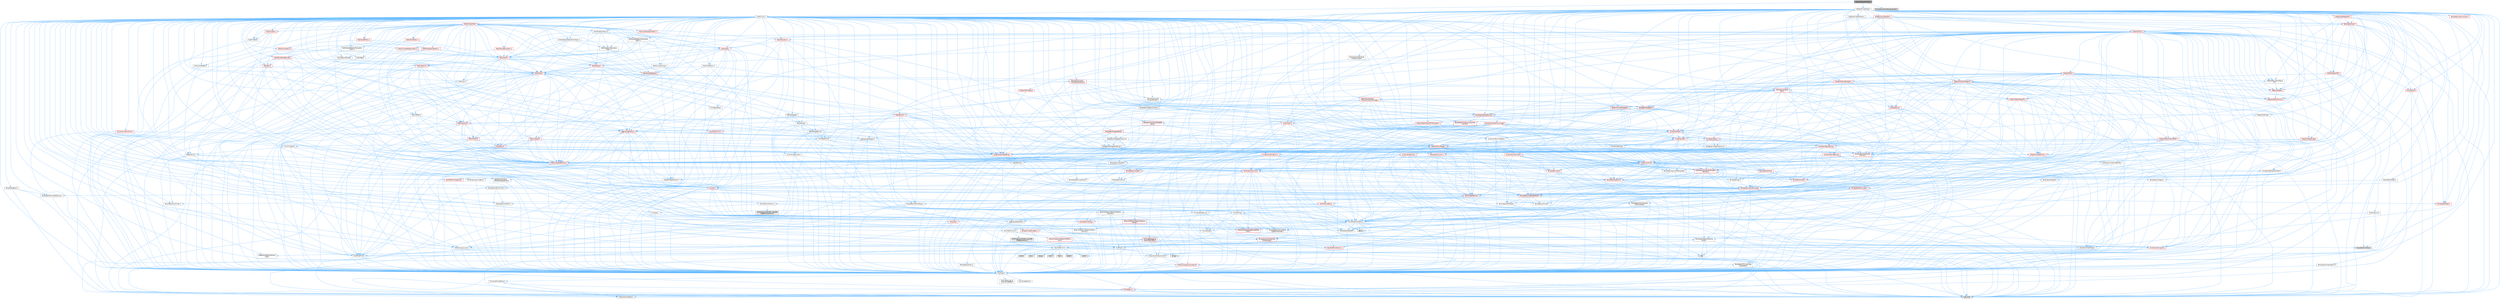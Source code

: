 digraph "ExposedValueHandler.h"
{
 // INTERACTIVE_SVG=YES
 // LATEX_PDF_SIZE
  bgcolor="transparent";
  edge [fontname=Helvetica,fontsize=10,labelfontname=Helvetica,labelfontsize=10];
  node [fontname=Helvetica,fontsize=10,shape=box,height=0.2,width=0.4];
  Node1 [id="Node000001",label="ExposedValueHandler.h",height=0.2,width=0.4,color="gray40", fillcolor="grey60", style="filled", fontcolor="black",tooltip=" "];
  Node1 -> Node2 [id="edge1_Node000001_Node000002",color="steelblue1",style="solid",tooltip=" "];
  Node2 [id="Node000002",label="CoreMinimal.h",height=0.2,width=0.4,color="grey40", fillcolor="white", style="filled",URL="$d7/d67/CoreMinimal_8h.html",tooltip=" "];
  Node2 -> Node3 [id="edge2_Node000002_Node000003",color="steelblue1",style="solid",tooltip=" "];
  Node3 [id="Node000003",label="CoreTypes.h",height=0.2,width=0.4,color="grey40", fillcolor="white", style="filled",URL="$dc/dec/CoreTypes_8h.html",tooltip=" "];
  Node3 -> Node4 [id="edge3_Node000003_Node000004",color="steelblue1",style="solid",tooltip=" "];
  Node4 [id="Node000004",label="HAL/Platform.h",height=0.2,width=0.4,color="red", fillcolor="#FFF0F0", style="filled",URL="$d9/dd0/Platform_8h.html",tooltip=" "];
  Node4 -> Node7 [id="edge4_Node000004_Node000007",color="steelblue1",style="solid",tooltip=" "];
  Node7 [id="Node000007",label="type_traits",height=0.2,width=0.4,color="grey60", fillcolor="#E0E0E0", style="filled",tooltip=" "];
  Node4 -> Node8 [id="edge5_Node000004_Node000008",color="steelblue1",style="solid",tooltip=" "];
  Node8 [id="Node000008",label="PreprocessorHelpers.h",height=0.2,width=0.4,color="grey40", fillcolor="white", style="filled",URL="$db/ddb/PreprocessorHelpers_8h.html",tooltip=" "];
  Node3 -> Node14 [id="edge6_Node000003_Node000014",color="steelblue1",style="solid",tooltip=" "];
  Node14 [id="Node000014",label="ProfilingDebugging\l/UMemoryDefines.h",height=0.2,width=0.4,color="grey40", fillcolor="white", style="filled",URL="$d2/da2/UMemoryDefines_8h.html",tooltip=" "];
  Node3 -> Node15 [id="edge7_Node000003_Node000015",color="steelblue1",style="solid",tooltip=" "];
  Node15 [id="Node000015",label="Misc/CoreMiscDefines.h",height=0.2,width=0.4,color="grey40", fillcolor="white", style="filled",URL="$da/d38/CoreMiscDefines_8h.html",tooltip=" "];
  Node15 -> Node4 [id="edge8_Node000015_Node000004",color="steelblue1",style="solid",tooltip=" "];
  Node15 -> Node8 [id="edge9_Node000015_Node000008",color="steelblue1",style="solid",tooltip=" "];
  Node3 -> Node16 [id="edge10_Node000003_Node000016",color="steelblue1",style="solid",tooltip=" "];
  Node16 [id="Node000016",label="Misc/CoreDefines.h",height=0.2,width=0.4,color="grey40", fillcolor="white", style="filled",URL="$d3/dd2/CoreDefines_8h.html",tooltip=" "];
  Node2 -> Node17 [id="edge11_Node000002_Node000017",color="steelblue1",style="solid",tooltip=" "];
  Node17 [id="Node000017",label="CoreFwd.h",height=0.2,width=0.4,color="grey40", fillcolor="white", style="filled",URL="$d1/d1e/CoreFwd_8h.html",tooltip=" "];
  Node17 -> Node3 [id="edge12_Node000017_Node000003",color="steelblue1",style="solid",tooltip=" "];
  Node17 -> Node18 [id="edge13_Node000017_Node000018",color="steelblue1",style="solid",tooltip=" "];
  Node18 [id="Node000018",label="Containers/ContainersFwd.h",height=0.2,width=0.4,color="grey40", fillcolor="white", style="filled",URL="$d4/d0a/ContainersFwd_8h.html",tooltip=" "];
  Node18 -> Node4 [id="edge14_Node000018_Node000004",color="steelblue1",style="solid",tooltip=" "];
  Node18 -> Node3 [id="edge15_Node000018_Node000003",color="steelblue1",style="solid",tooltip=" "];
  Node18 -> Node19 [id="edge16_Node000018_Node000019",color="steelblue1",style="solid",tooltip=" "];
  Node19 [id="Node000019",label="Traits/IsContiguousContainer.h",height=0.2,width=0.4,color="red", fillcolor="#FFF0F0", style="filled",URL="$d5/d3c/IsContiguousContainer_8h.html",tooltip=" "];
  Node19 -> Node3 [id="edge17_Node000019_Node000003",color="steelblue1",style="solid",tooltip=" "];
  Node17 -> Node22 [id="edge18_Node000017_Node000022",color="steelblue1",style="solid",tooltip=" "];
  Node22 [id="Node000022",label="Math/MathFwd.h",height=0.2,width=0.4,color="grey40", fillcolor="white", style="filled",URL="$d2/d10/MathFwd_8h.html",tooltip=" "];
  Node22 -> Node4 [id="edge19_Node000022_Node000004",color="steelblue1",style="solid",tooltip=" "];
  Node17 -> Node23 [id="edge20_Node000017_Node000023",color="steelblue1",style="solid",tooltip=" "];
  Node23 [id="Node000023",label="UObject/UObjectHierarchy\lFwd.h",height=0.2,width=0.4,color="grey40", fillcolor="white", style="filled",URL="$d3/d13/UObjectHierarchyFwd_8h.html",tooltip=" "];
  Node2 -> Node23 [id="edge21_Node000002_Node000023",color="steelblue1",style="solid",tooltip=" "];
  Node2 -> Node18 [id="edge22_Node000002_Node000018",color="steelblue1",style="solid",tooltip=" "];
  Node2 -> Node24 [id="edge23_Node000002_Node000024",color="steelblue1",style="solid",tooltip=" "];
  Node24 [id="Node000024",label="Misc/VarArgs.h",height=0.2,width=0.4,color="grey40", fillcolor="white", style="filled",URL="$d5/d6f/VarArgs_8h.html",tooltip=" "];
  Node24 -> Node3 [id="edge24_Node000024_Node000003",color="steelblue1",style="solid",tooltip=" "];
  Node2 -> Node25 [id="edge25_Node000002_Node000025",color="steelblue1",style="solid",tooltip=" "];
  Node25 [id="Node000025",label="Logging/LogVerbosity.h",height=0.2,width=0.4,color="grey40", fillcolor="white", style="filled",URL="$d2/d8f/LogVerbosity_8h.html",tooltip=" "];
  Node25 -> Node3 [id="edge26_Node000025_Node000003",color="steelblue1",style="solid",tooltip=" "];
  Node2 -> Node26 [id="edge27_Node000002_Node000026",color="steelblue1",style="solid",tooltip=" "];
  Node26 [id="Node000026",label="Misc/OutputDevice.h",height=0.2,width=0.4,color="grey40", fillcolor="white", style="filled",URL="$d7/d32/OutputDevice_8h.html",tooltip=" "];
  Node26 -> Node17 [id="edge28_Node000026_Node000017",color="steelblue1",style="solid",tooltip=" "];
  Node26 -> Node3 [id="edge29_Node000026_Node000003",color="steelblue1",style="solid",tooltip=" "];
  Node26 -> Node25 [id="edge30_Node000026_Node000025",color="steelblue1",style="solid",tooltip=" "];
  Node26 -> Node24 [id="edge31_Node000026_Node000024",color="steelblue1",style="solid",tooltip=" "];
  Node26 -> Node27 [id="edge32_Node000026_Node000027",color="steelblue1",style="solid",tooltip=" "];
  Node27 [id="Node000027",label="Templates/IsArrayOrRefOf\lTypeByPredicate.h",height=0.2,width=0.4,color="grey40", fillcolor="white", style="filled",URL="$d6/da1/IsArrayOrRefOfTypeByPredicate_8h.html",tooltip=" "];
  Node27 -> Node3 [id="edge33_Node000027_Node000003",color="steelblue1",style="solid",tooltip=" "];
  Node26 -> Node28 [id="edge34_Node000026_Node000028",color="steelblue1",style="solid",tooltip=" "];
  Node28 [id="Node000028",label="Templates/IsValidVariadic\lFunctionArg.h",height=0.2,width=0.4,color="red", fillcolor="#FFF0F0", style="filled",URL="$d0/dc8/IsValidVariadicFunctionArg_8h.html",tooltip=" "];
  Node28 -> Node3 [id="edge35_Node000028_Node000003",color="steelblue1",style="solid",tooltip=" "];
  Node28 -> Node7 [id="edge36_Node000028_Node000007",color="steelblue1",style="solid",tooltip=" "];
  Node26 -> Node30 [id="edge37_Node000026_Node000030",color="steelblue1",style="solid",tooltip=" "];
  Node30 [id="Node000030",label="Traits/IsCharEncodingCompatible\lWith.h",height=0.2,width=0.4,color="red", fillcolor="#FFF0F0", style="filled",URL="$df/dd1/IsCharEncodingCompatibleWith_8h.html",tooltip=" "];
  Node30 -> Node7 [id="edge38_Node000030_Node000007",color="steelblue1",style="solid",tooltip=" "];
  Node2 -> Node32 [id="edge39_Node000002_Node000032",color="steelblue1",style="solid",tooltip=" "];
  Node32 [id="Node000032",label="HAL/PlatformCrt.h",height=0.2,width=0.4,color="grey40", fillcolor="white", style="filled",URL="$d8/d75/PlatformCrt_8h.html",tooltip=" "];
  Node32 -> Node33 [id="edge40_Node000032_Node000033",color="steelblue1",style="solid",tooltip=" "];
  Node33 [id="Node000033",label="new",height=0.2,width=0.4,color="grey60", fillcolor="#E0E0E0", style="filled",tooltip=" "];
  Node32 -> Node34 [id="edge41_Node000032_Node000034",color="steelblue1",style="solid",tooltip=" "];
  Node34 [id="Node000034",label="wchar.h",height=0.2,width=0.4,color="grey60", fillcolor="#E0E0E0", style="filled",tooltip=" "];
  Node32 -> Node35 [id="edge42_Node000032_Node000035",color="steelblue1",style="solid",tooltip=" "];
  Node35 [id="Node000035",label="stddef.h",height=0.2,width=0.4,color="grey60", fillcolor="#E0E0E0", style="filled",tooltip=" "];
  Node32 -> Node36 [id="edge43_Node000032_Node000036",color="steelblue1",style="solid",tooltip=" "];
  Node36 [id="Node000036",label="stdlib.h",height=0.2,width=0.4,color="grey60", fillcolor="#E0E0E0", style="filled",tooltip=" "];
  Node32 -> Node37 [id="edge44_Node000032_Node000037",color="steelblue1",style="solid",tooltip=" "];
  Node37 [id="Node000037",label="stdio.h",height=0.2,width=0.4,color="grey60", fillcolor="#E0E0E0", style="filled",tooltip=" "];
  Node32 -> Node38 [id="edge45_Node000032_Node000038",color="steelblue1",style="solid",tooltip=" "];
  Node38 [id="Node000038",label="stdarg.h",height=0.2,width=0.4,color="grey60", fillcolor="#E0E0E0", style="filled",tooltip=" "];
  Node32 -> Node39 [id="edge46_Node000032_Node000039",color="steelblue1",style="solid",tooltip=" "];
  Node39 [id="Node000039",label="math.h",height=0.2,width=0.4,color="grey60", fillcolor="#E0E0E0", style="filled",tooltip=" "];
  Node32 -> Node40 [id="edge47_Node000032_Node000040",color="steelblue1",style="solid",tooltip=" "];
  Node40 [id="Node000040",label="float.h",height=0.2,width=0.4,color="grey60", fillcolor="#E0E0E0", style="filled",tooltip=" "];
  Node32 -> Node41 [id="edge48_Node000032_Node000041",color="steelblue1",style="solid",tooltip=" "];
  Node41 [id="Node000041",label="string.h",height=0.2,width=0.4,color="grey60", fillcolor="#E0E0E0", style="filled",tooltip=" "];
  Node2 -> Node42 [id="edge49_Node000002_Node000042",color="steelblue1",style="solid",tooltip=" "];
  Node42 [id="Node000042",label="HAL/PlatformMisc.h",height=0.2,width=0.4,color="grey40", fillcolor="white", style="filled",URL="$d0/df5/PlatformMisc_8h.html",tooltip=" "];
  Node42 -> Node3 [id="edge50_Node000042_Node000003",color="steelblue1",style="solid",tooltip=" "];
  Node42 -> Node43 [id="edge51_Node000042_Node000043",color="steelblue1",style="solid",tooltip=" "];
  Node43 [id="Node000043",label="GenericPlatform/GenericPlatform\lMisc.h",height=0.2,width=0.4,color="red", fillcolor="#FFF0F0", style="filled",URL="$db/d9a/GenericPlatformMisc_8h.html",tooltip=" "];
  Node43 -> Node44 [id="edge52_Node000043_Node000044",color="steelblue1",style="solid",tooltip=" "];
  Node44 [id="Node000044",label="Containers/StringFwd.h",height=0.2,width=0.4,color="red", fillcolor="#FFF0F0", style="filled",URL="$df/d37/StringFwd_8h.html",tooltip=" "];
  Node44 -> Node3 [id="edge53_Node000044_Node000003",color="steelblue1",style="solid",tooltip=" "];
  Node44 -> Node19 [id="edge54_Node000044_Node000019",color="steelblue1",style="solid",tooltip=" "];
  Node43 -> Node17 [id="edge55_Node000043_Node000017",color="steelblue1",style="solid",tooltip=" "];
  Node43 -> Node3 [id="edge56_Node000043_Node000003",color="steelblue1",style="solid",tooltip=" "];
  Node43 -> Node32 [id="edge57_Node000043_Node000032",color="steelblue1",style="solid",tooltip=" "];
  Node43 -> Node47 [id="edge58_Node000043_Node000047",color="steelblue1",style="solid",tooltip=" "];
  Node47 [id="Node000047",label="Math/NumericLimits.h",height=0.2,width=0.4,color="grey40", fillcolor="white", style="filled",URL="$df/d1b/NumericLimits_8h.html",tooltip=" "];
  Node47 -> Node3 [id="edge59_Node000047_Node000003",color="steelblue1",style="solid",tooltip=" "];
  Node43 -> Node49 [id="edge60_Node000043_Node000049",color="steelblue1",style="solid",tooltip=" "];
  Node49 [id="Node000049",label="Misc/EnumClassFlags.h",height=0.2,width=0.4,color="grey40", fillcolor="white", style="filled",URL="$d8/de7/EnumClassFlags_8h.html",tooltip=" "];
  Node42 -> Node52 [id="edge61_Node000042_Node000052",color="steelblue1",style="solid",tooltip=" "];
  Node52 [id="Node000052",label="COMPILED_PLATFORM_HEADER\l(PlatformMisc.h)",height=0.2,width=0.4,color="grey60", fillcolor="#E0E0E0", style="filled",tooltip=" "];
  Node42 -> Node53 [id="edge62_Node000042_Node000053",color="steelblue1",style="solid",tooltip=" "];
  Node53 [id="Node000053",label="ProfilingDebugging\l/CpuProfilerTrace.h",height=0.2,width=0.4,color="red", fillcolor="#FFF0F0", style="filled",URL="$da/dcb/CpuProfilerTrace_8h.html",tooltip=" "];
  Node53 -> Node3 [id="edge63_Node000053_Node000003",color="steelblue1",style="solid",tooltip=" "];
  Node53 -> Node18 [id="edge64_Node000053_Node000018",color="steelblue1",style="solid",tooltip=" "];
  Node53 -> Node54 [id="edge65_Node000053_Node000054",color="steelblue1",style="solid",tooltip=" "];
  Node54 [id="Node000054",label="HAL/PlatformAtomics.h",height=0.2,width=0.4,color="red", fillcolor="#FFF0F0", style="filled",URL="$d3/d36/PlatformAtomics_8h.html",tooltip=" "];
  Node54 -> Node3 [id="edge66_Node000054_Node000003",color="steelblue1",style="solid",tooltip=" "];
  Node53 -> Node8 [id="edge67_Node000053_Node000008",color="steelblue1",style="solid",tooltip=" "];
  Node53 -> Node58 [id="edge68_Node000053_Node000058",color="steelblue1",style="solid",tooltip=" "];
  Node58 [id="Node000058",label="Trace/Detail/Channel.h",height=0.2,width=0.4,color="grey60", fillcolor="#E0E0E0", style="filled",tooltip=" "];
  Node2 -> Node61 [id="edge69_Node000002_Node000061",color="steelblue1",style="solid",tooltip=" "];
  Node61 [id="Node000061",label="Misc/AssertionMacros.h",height=0.2,width=0.4,color="grey40", fillcolor="white", style="filled",URL="$d0/dfa/AssertionMacros_8h.html",tooltip=" "];
  Node61 -> Node3 [id="edge70_Node000061_Node000003",color="steelblue1",style="solid",tooltip=" "];
  Node61 -> Node4 [id="edge71_Node000061_Node000004",color="steelblue1",style="solid",tooltip=" "];
  Node61 -> Node42 [id="edge72_Node000061_Node000042",color="steelblue1",style="solid",tooltip=" "];
  Node61 -> Node8 [id="edge73_Node000061_Node000008",color="steelblue1",style="solid",tooltip=" "];
  Node61 -> Node62 [id="edge74_Node000061_Node000062",color="steelblue1",style="solid",tooltip=" "];
  Node62 [id="Node000062",label="Templates/EnableIf.h",height=0.2,width=0.4,color="grey40", fillcolor="white", style="filled",URL="$d7/d60/EnableIf_8h.html",tooltip=" "];
  Node62 -> Node3 [id="edge75_Node000062_Node000003",color="steelblue1",style="solid",tooltip=" "];
  Node61 -> Node27 [id="edge76_Node000061_Node000027",color="steelblue1",style="solid",tooltip=" "];
  Node61 -> Node28 [id="edge77_Node000061_Node000028",color="steelblue1",style="solid",tooltip=" "];
  Node61 -> Node30 [id="edge78_Node000061_Node000030",color="steelblue1",style="solid",tooltip=" "];
  Node61 -> Node24 [id="edge79_Node000061_Node000024",color="steelblue1",style="solid",tooltip=" "];
  Node61 -> Node63 [id="edge80_Node000061_Node000063",color="steelblue1",style="solid",tooltip=" "];
  Node63 [id="Node000063",label="String/FormatStringSan.h",height=0.2,width=0.4,color="red", fillcolor="#FFF0F0", style="filled",URL="$d3/d8b/FormatStringSan_8h.html",tooltip=" "];
  Node63 -> Node7 [id="edge81_Node000063_Node000007",color="steelblue1",style="solid",tooltip=" "];
  Node63 -> Node3 [id="edge82_Node000063_Node000003",color="steelblue1",style="solid",tooltip=" "];
  Node63 -> Node28 [id="edge83_Node000063_Node000028",color="steelblue1",style="solid",tooltip=" "];
  Node63 -> Node18 [id="edge84_Node000063_Node000018",color="steelblue1",style="solid",tooltip=" "];
  Node61 -> Node69 [id="edge85_Node000061_Node000069",color="steelblue1",style="solid",tooltip=" "];
  Node69 [id="Node000069",label="atomic",height=0.2,width=0.4,color="grey60", fillcolor="#E0E0E0", style="filled",tooltip=" "];
  Node2 -> Node70 [id="edge86_Node000002_Node000070",color="steelblue1",style="solid",tooltip=" "];
  Node70 [id="Node000070",label="Templates/IsPointer.h",height=0.2,width=0.4,color="grey40", fillcolor="white", style="filled",URL="$d7/d05/IsPointer_8h.html",tooltip=" "];
  Node70 -> Node3 [id="edge87_Node000070_Node000003",color="steelblue1",style="solid",tooltip=" "];
  Node2 -> Node71 [id="edge88_Node000002_Node000071",color="steelblue1",style="solid",tooltip=" "];
  Node71 [id="Node000071",label="HAL/PlatformMemory.h",height=0.2,width=0.4,color="grey40", fillcolor="white", style="filled",URL="$de/d68/PlatformMemory_8h.html",tooltip=" "];
  Node71 -> Node3 [id="edge89_Node000071_Node000003",color="steelblue1",style="solid",tooltip=" "];
  Node71 -> Node72 [id="edge90_Node000071_Node000072",color="steelblue1",style="solid",tooltip=" "];
  Node72 [id="Node000072",label="GenericPlatform/GenericPlatform\lMemory.h",height=0.2,width=0.4,color="grey40", fillcolor="white", style="filled",URL="$dd/d22/GenericPlatformMemory_8h.html",tooltip=" "];
  Node72 -> Node17 [id="edge91_Node000072_Node000017",color="steelblue1",style="solid",tooltip=" "];
  Node72 -> Node3 [id="edge92_Node000072_Node000003",color="steelblue1",style="solid",tooltip=" "];
  Node72 -> Node73 [id="edge93_Node000072_Node000073",color="steelblue1",style="solid",tooltip=" "];
  Node73 [id="Node000073",label="HAL/PlatformString.h",height=0.2,width=0.4,color="red", fillcolor="#FFF0F0", style="filled",URL="$db/db5/PlatformString_8h.html",tooltip=" "];
  Node73 -> Node3 [id="edge94_Node000073_Node000003",color="steelblue1",style="solid",tooltip=" "];
  Node72 -> Node41 [id="edge95_Node000072_Node000041",color="steelblue1",style="solid",tooltip=" "];
  Node72 -> Node34 [id="edge96_Node000072_Node000034",color="steelblue1",style="solid",tooltip=" "];
  Node71 -> Node75 [id="edge97_Node000071_Node000075",color="steelblue1",style="solid",tooltip=" "];
  Node75 [id="Node000075",label="COMPILED_PLATFORM_HEADER\l(PlatformMemory.h)",height=0.2,width=0.4,color="grey60", fillcolor="#E0E0E0", style="filled",tooltip=" "];
  Node2 -> Node54 [id="edge98_Node000002_Node000054",color="steelblue1",style="solid",tooltip=" "];
  Node2 -> Node76 [id="edge99_Node000002_Node000076",color="steelblue1",style="solid",tooltip=" "];
  Node76 [id="Node000076",label="Misc/Exec.h",height=0.2,width=0.4,color="grey40", fillcolor="white", style="filled",URL="$de/ddb/Exec_8h.html",tooltip=" "];
  Node76 -> Node3 [id="edge100_Node000076_Node000003",color="steelblue1",style="solid",tooltip=" "];
  Node76 -> Node61 [id="edge101_Node000076_Node000061",color="steelblue1",style="solid",tooltip=" "];
  Node2 -> Node77 [id="edge102_Node000002_Node000077",color="steelblue1",style="solid",tooltip=" "];
  Node77 [id="Node000077",label="HAL/MemoryBase.h",height=0.2,width=0.4,color="red", fillcolor="#FFF0F0", style="filled",URL="$d6/d9f/MemoryBase_8h.html",tooltip=" "];
  Node77 -> Node3 [id="edge103_Node000077_Node000003",color="steelblue1",style="solid",tooltip=" "];
  Node77 -> Node54 [id="edge104_Node000077_Node000054",color="steelblue1",style="solid",tooltip=" "];
  Node77 -> Node32 [id="edge105_Node000077_Node000032",color="steelblue1",style="solid",tooltip=" "];
  Node77 -> Node76 [id="edge106_Node000077_Node000076",color="steelblue1",style="solid",tooltip=" "];
  Node77 -> Node26 [id="edge107_Node000077_Node000026",color="steelblue1",style="solid",tooltip=" "];
  Node2 -> Node87 [id="edge108_Node000002_Node000087",color="steelblue1",style="solid",tooltip=" "];
  Node87 [id="Node000087",label="HAL/UnrealMemory.h",height=0.2,width=0.4,color="red", fillcolor="#FFF0F0", style="filled",URL="$d9/d96/UnrealMemory_8h.html",tooltip=" "];
  Node87 -> Node3 [id="edge109_Node000087_Node000003",color="steelblue1",style="solid",tooltip=" "];
  Node87 -> Node72 [id="edge110_Node000087_Node000072",color="steelblue1",style="solid",tooltip=" "];
  Node87 -> Node77 [id="edge111_Node000087_Node000077",color="steelblue1",style="solid",tooltip=" "];
  Node87 -> Node71 [id="edge112_Node000087_Node000071",color="steelblue1",style="solid",tooltip=" "];
  Node87 -> Node70 [id="edge113_Node000087_Node000070",color="steelblue1",style="solid",tooltip=" "];
  Node2 -> Node89 [id="edge114_Node000002_Node000089",color="steelblue1",style="solid",tooltip=" "];
  Node89 [id="Node000089",label="Templates/IsArithmetic.h",height=0.2,width=0.4,color="grey40", fillcolor="white", style="filled",URL="$d2/d5d/IsArithmetic_8h.html",tooltip=" "];
  Node89 -> Node3 [id="edge115_Node000089_Node000003",color="steelblue1",style="solid",tooltip=" "];
  Node2 -> Node83 [id="edge116_Node000002_Node000083",color="steelblue1",style="solid",tooltip=" "];
  Node83 [id="Node000083",label="Templates/AndOrNot.h",height=0.2,width=0.4,color="grey40", fillcolor="white", style="filled",URL="$db/d0a/AndOrNot_8h.html",tooltip=" "];
  Node83 -> Node3 [id="edge117_Node000083_Node000003",color="steelblue1",style="solid",tooltip=" "];
  Node2 -> Node90 [id="edge118_Node000002_Node000090",color="steelblue1",style="solid",tooltip=" "];
  Node90 [id="Node000090",label="Templates/IsPODType.h",height=0.2,width=0.4,color="grey40", fillcolor="white", style="filled",URL="$d7/db1/IsPODType_8h.html",tooltip=" "];
  Node90 -> Node3 [id="edge119_Node000090_Node000003",color="steelblue1",style="solid",tooltip=" "];
  Node2 -> Node91 [id="edge120_Node000002_Node000091",color="steelblue1",style="solid",tooltip=" "];
  Node91 [id="Node000091",label="Templates/IsUECoreType.h",height=0.2,width=0.4,color="grey40", fillcolor="white", style="filled",URL="$d1/db8/IsUECoreType_8h.html",tooltip=" "];
  Node91 -> Node3 [id="edge121_Node000091_Node000003",color="steelblue1",style="solid",tooltip=" "];
  Node91 -> Node7 [id="edge122_Node000091_Node000007",color="steelblue1",style="solid",tooltip=" "];
  Node2 -> Node84 [id="edge123_Node000002_Node000084",color="steelblue1",style="solid",tooltip=" "];
  Node84 [id="Node000084",label="Templates/IsTriviallyCopy\lConstructible.h",height=0.2,width=0.4,color="grey40", fillcolor="white", style="filled",URL="$d3/d78/IsTriviallyCopyConstructible_8h.html",tooltip=" "];
  Node84 -> Node3 [id="edge124_Node000084_Node000003",color="steelblue1",style="solid",tooltip=" "];
  Node84 -> Node7 [id="edge125_Node000084_Node000007",color="steelblue1",style="solid",tooltip=" "];
  Node2 -> Node92 [id="edge126_Node000002_Node000092",color="steelblue1",style="solid",tooltip=" "];
  Node92 [id="Node000092",label="Templates/UnrealTypeTraits.h",height=0.2,width=0.4,color="red", fillcolor="#FFF0F0", style="filled",URL="$d2/d2d/UnrealTypeTraits_8h.html",tooltip=" "];
  Node92 -> Node3 [id="edge127_Node000092_Node000003",color="steelblue1",style="solid",tooltip=" "];
  Node92 -> Node70 [id="edge128_Node000092_Node000070",color="steelblue1",style="solid",tooltip=" "];
  Node92 -> Node61 [id="edge129_Node000092_Node000061",color="steelblue1",style="solid",tooltip=" "];
  Node92 -> Node83 [id="edge130_Node000092_Node000083",color="steelblue1",style="solid",tooltip=" "];
  Node92 -> Node62 [id="edge131_Node000092_Node000062",color="steelblue1",style="solid",tooltip=" "];
  Node92 -> Node89 [id="edge132_Node000092_Node000089",color="steelblue1",style="solid",tooltip=" "];
  Node92 -> Node93 [id="edge133_Node000092_Node000093",color="steelblue1",style="solid",tooltip=" "];
  Node93 [id="Node000093",label="Templates/Models.h",height=0.2,width=0.4,color="red", fillcolor="#FFF0F0", style="filled",URL="$d3/d0c/Models_8h.html",tooltip=" "];
  Node92 -> Node90 [id="edge134_Node000092_Node000090",color="steelblue1",style="solid",tooltip=" "];
  Node92 -> Node91 [id="edge135_Node000092_Node000091",color="steelblue1",style="solid",tooltip=" "];
  Node92 -> Node84 [id="edge136_Node000092_Node000084",color="steelblue1",style="solid",tooltip=" "];
  Node2 -> Node62 [id="edge137_Node000002_Node000062",color="steelblue1",style="solid",tooltip=" "];
  Node2 -> Node94 [id="edge138_Node000002_Node000094",color="steelblue1",style="solid",tooltip=" "];
  Node94 [id="Node000094",label="Templates/RemoveReference.h",height=0.2,width=0.4,color="grey40", fillcolor="white", style="filled",URL="$da/dbe/RemoveReference_8h.html",tooltip=" "];
  Node94 -> Node3 [id="edge139_Node000094_Node000003",color="steelblue1",style="solid",tooltip=" "];
  Node2 -> Node95 [id="edge140_Node000002_Node000095",color="steelblue1",style="solid",tooltip=" "];
  Node95 [id="Node000095",label="Templates/IntegralConstant.h",height=0.2,width=0.4,color="grey40", fillcolor="white", style="filled",URL="$db/d1b/IntegralConstant_8h.html",tooltip=" "];
  Node95 -> Node3 [id="edge141_Node000095_Node000003",color="steelblue1",style="solid",tooltip=" "];
  Node2 -> Node96 [id="edge142_Node000002_Node000096",color="steelblue1",style="solid",tooltip=" "];
  Node96 [id="Node000096",label="Templates/IsClass.h",height=0.2,width=0.4,color="grey40", fillcolor="white", style="filled",URL="$db/dcb/IsClass_8h.html",tooltip=" "];
  Node96 -> Node3 [id="edge143_Node000096_Node000003",color="steelblue1",style="solid",tooltip=" "];
  Node2 -> Node97 [id="edge144_Node000002_Node000097",color="steelblue1",style="solid",tooltip=" "];
  Node97 [id="Node000097",label="Templates/TypeCompatible\lBytes.h",height=0.2,width=0.4,color="grey40", fillcolor="white", style="filled",URL="$df/d0a/TypeCompatibleBytes_8h.html",tooltip=" "];
  Node97 -> Node3 [id="edge145_Node000097_Node000003",color="steelblue1",style="solid",tooltip=" "];
  Node97 -> Node41 [id="edge146_Node000097_Node000041",color="steelblue1",style="solid",tooltip=" "];
  Node97 -> Node33 [id="edge147_Node000097_Node000033",color="steelblue1",style="solid",tooltip=" "];
  Node97 -> Node7 [id="edge148_Node000097_Node000007",color="steelblue1",style="solid",tooltip=" "];
  Node2 -> Node19 [id="edge149_Node000002_Node000019",color="steelblue1",style="solid",tooltip=" "];
  Node2 -> Node98 [id="edge150_Node000002_Node000098",color="steelblue1",style="solid",tooltip=" "];
  Node98 [id="Node000098",label="Templates/UnrealTemplate.h",height=0.2,width=0.4,color="red", fillcolor="#FFF0F0", style="filled",URL="$d4/d24/UnrealTemplate_8h.html",tooltip=" "];
  Node98 -> Node3 [id="edge151_Node000098_Node000003",color="steelblue1",style="solid",tooltip=" "];
  Node98 -> Node70 [id="edge152_Node000098_Node000070",color="steelblue1",style="solid",tooltip=" "];
  Node98 -> Node87 [id="edge153_Node000098_Node000087",color="steelblue1",style="solid",tooltip=" "];
  Node98 -> Node92 [id="edge154_Node000098_Node000092",color="steelblue1",style="solid",tooltip=" "];
  Node98 -> Node94 [id="edge155_Node000098_Node000094",color="steelblue1",style="solid",tooltip=" "];
  Node98 -> Node97 [id="edge156_Node000098_Node000097",color="steelblue1",style="solid",tooltip=" "];
  Node98 -> Node19 [id="edge157_Node000098_Node000019",color="steelblue1",style="solid",tooltip=" "];
  Node98 -> Node7 [id="edge158_Node000098_Node000007",color="steelblue1",style="solid",tooltip=" "];
  Node2 -> Node47 [id="edge159_Node000002_Node000047",color="steelblue1",style="solid",tooltip=" "];
  Node2 -> Node102 [id="edge160_Node000002_Node000102",color="steelblue1",style="solid",tooltip=" "];
  Node102 [id="Node000102",label="HAL/PlatformMath.h",height=0.2,width=0.4,color="red", fillcolor="#FFF0F0", style="filled",URL="$dc/d53/PlatformMath_8h.html",tooltip=" "];
  Node102 -> Node3 [id="edge161_Node000102_Node000003",color="steelblue1",style="solid",tooltip=" "];
  Node2 -> Node85 [id="edge162_Node000002_Node000085",color="steelblue1",style="solid",tooltip=" "];
  Node85 [id="Node000085",label="Templates/IsTriviallyCopy\lAssignable.h",height=0.2,width=0.4,color="grey40", fillcolor="white", style="filled",URL="$d2/df2/IsTriviallyCopyAssignable_8h.html",tooltip=" "];
  Node85 -> Node3 [id="edge163_Node000085_Node000003",color="steelblue1",style="solid",tooltip=" "];
  Node85 -> Node7 [id="edge164_Node000085_Node000007",color="steelblue1",style="solid",tooltip=" "];
  Node2 -> Node110 [id="edge165_Node000002_Node000110",color="steelblue1",style="solid",tooltip=" "];
  Node110 [id="Node000110",label="Templates/MemoryOps.h",height=0.2,width=0.4,color="red", fillcolor="#FFF0F0", style="filled",URL="$db/dea/MemoryOps_8h.html",tooltip=" "];
  Node110 -> Node3 [id="edge166_Node000110_Node000003",color="steelblue1",style="solid",tooltip=" "];
  Node110 -> Node87 [id="edge167_Node000110_Node000087",color="steelblue1",style="solid",tooltip=" "];
  Node110 -> Node85 [id="edge168_Node000110_Node000085",color="steelblue1",style="solid",tooltip=" "];
  Node110 -> Node84 [id="edge169_Node000110_Node000084",color="steelblue1",style="solid",tooltip=" "];
  Node110 -> Node92 [id="edge170_Node000110_Node000092",color="steelblue1",style="solid",tooltip=" "];
  Node110 -> Node33 [id="edge171_Node000110_Node000033",color="steelblue1",style="solid",tooltip=" "];
  Node110 -> Node7 [id="edge172_Node000110_Node000007",color="steelblue1",style="solid",tooltip=" "];
  Node2 -> Node111 [id="edge173_Node000002_Node000111",color="steelblue1",style="solid",tooltip=" "];
  Node111 [id="Node000111",label="Containers/ContainerAllocation\lPolicies.h",height=0.2,width=0.4,color="red", fillcolor="#FFF0F0", style="filled",URL="$d7/dff/ContainerAllocationPolicies_8h.html",tooltip=" "];
  Node111 -> Node3 [id="edge174_Node000111_Node000003",color="steelblue1",style="solid",tooltip=" "];
  Node111 -> Node111 [id="edge175_Node000111_Node000111",color="steelblue1",style="solid",tooltip=" "];
  Node111 -> Node102 [id="edge176_Node000111_Node000102",color="steelblue1",style="solid",tooltip=" "];
  Node111 -> Node87 [id="edge177_Node000111_Node000087",color="steelblue1",style="solid",tooltip=" "];
  Node111 -> Node47 [id="edge178_Node000111_Node000047",color="steelblue1",style="solid",tooltip=" "];
  Node111 -> Node61 [id="edge179_Node000111_Node000061",color="steelblue1",style="solid",tooltip=" "];
  Node111 -> Node110 [id="edge180_Node000111_Node000110",color="steelblue1",style="solid",tooltip=" "];
  Node111 -> Node97 [id="edge181_Node000111_Node000097",color="steelblue1",style="solid",tooltip=" "];
  Node111 -> Node7 [id="edge182_Node000111_Node000007",color="steelblue1",style="solid",tooltip=" "];
  Node2 -> Node114 [id="edge183_Node000002_Node000114",color="steelblue1",style="solid",tooltip=" "];
  Node114 [id="Node000114",label="Templates/IsEnumClass.h",height=0.2,width=0.4,color="grey40", fillcolor="white", style="filled",URL="$d7/d15/IsEnumClass_8h.html",tooltip=" "];
  Node114 -> Node3 [id="edge184_Node000114_Node000003",color="steelblue1",style="solid",tooltip=" "];
  Node114 -> Node83 [id="edge185_Node000114_Node000083",color="steelblue1",style="solid",tooltip=" "];
  Node2 -> Node115 [id="edge186_Node000002_Node000115",color="steelblue1",style="solid",tooltip=" "];
  Node115 [id="Node000115",label="HAL/PlatformProperties.h",height=0.2,width=0.4,color="red", fillcolor="#FFF0F0", style="filled",URL="$d9/db0/PlatformProperties_8h.html",tooltip=" "];
  Node115 -> Node3 [id="edge187_Node000115_Node000003",color="steelblue1",style="solid",tooltip=" "];
  Node2 -> Node118 [id="edge188_Node000002_Node000118",color="steelblue1",style="solid",tooltip=" "];
  Node118 [id="Node000118",label="Misc/EngineVersionBase.h",height=0.2,width=0.4,color="grey40", fillcolor="white", style="filled",URL="$d5/d2b/EngineVersionBase_8h.html",tooltip=" "];
  Node118 -> Node3 [id="edge189_Node000118_Node000003",color="steelblue1",style="solid",tooltip=" "];
  Node2 -> Node119 [id="edge190_Node000002_Node000119",color="steelblue1",style="solid",tooltip=" "];
  Node119 [id="Node000119",label="Internationalization\l/TextNamespaceFwd.h",height=0.2,width=0.4,color="grey40", fillcolor="white", style="filled",URL="$d8/d97/TextNamespaceFwd_8h.html",tooltip=" "];
  Node119 -> Node3 [id="edge191_Node000119_Node000003",color="steelblue1",style="solid",tooltip=" "];
  Node2 -> Node120 [id="edge192_Node000002_Node000120",color="steelblue1",style="solid",tooltip=" "];
  Node120 [id="Node000120",label="Serialization/Archive.h",height=0.2,width=0.4,color="red", fillcolor="#FFF0F0", style="filled",URL="$d7/d3b/Archive_8h.html",tooltip=" "];
  Node120 -> Node17 [id="edge193_Node000120_Node000017",color="steelblue1",style="solid",tooltip=" "];
  Node120 -> Node3 [id="edge194_Node000120_Node000003",color="steelblue1",style="solid",tooltip=" "];
  Node120 -> Node115 [id="edge195_Node000120_Node000115",color="steelblue1",style="solid",tooltip=" "];
  Node120 -> Node119 [id="edge196_Node000120_Node000119",color="steelblue1",style="solid",tooltip=" "];
  Node120 -> Node22 [id="edge197_Node000120_Node000022",color="steelblue1",style="solid",tooltip=" "];
  Node120 -> Node61 [id="edge198_Node000120_Node000061",color="steelblue1",style="solid",tooltip=" "];
  Node120 -> Node118 [id="edge199_Node000120_Node000118",color="steelblue1",style="solid",tooltip=" "];
  Node120 -> Node24 [id="edge200_Node000120_Node000024",color="steelblue1",style="solid",tooltip=" "];
  Node120 -> Node62 [id="edge201_Node000120_Node000062",color="steelblue1",style="solid",tooltip=" "];
  Node120 -> Node27 [id="edge202_Node000120_Node000027",color="steelblue1",style="solid",tooltip=" "];
  Node120 -> Node114 [id="edge203_Node000120_Node000114",color="steelblue1",style="solid",tooltip=" "];
  Node120 -> Node107 [id="edge204_Node000120_Node000107",color="steelblue1",style="solid",tooltip=" "];
  Node107 [id="Node000107",label="Templates/IsSigned.h",height=0.2,width=0.4,color="grey40", fillcolor="white", style="filled",URL="$d8/dd8/IsSigned_8h.html",tooltip=" "];
  Node107 -> Node3 [id="edge205_Node000107_Node000003",color="steelblue1",style="solid",tooltip=" "];
  Node120 -> Node28 [id="edge206_Node000120_Node000028",color="steelblue1",style="solid",tooltip=" "];
  Node120 -> Node98 [id="edge207_Node000120_Node000098",color="steelblue1",style="solid",tooltip=" "];
  Node120 -> Node30 [id="edge208_Node000120_Node000030",color="steelblue1",style="solid",tooltip=" "];
  Node120 -> Node123 [id="edge209_Node000120_Node000123",color="steelblue1",style="solid",tooltip=" "];
  Node123 [id="Node000123",label="UObject/ObjectVersion.h",height=0.2,width=0.4,color="grey40", fillcolor="white", style="filled",URL="$da/d63/ObjectVersion_8h.html",tooltip=" "];
  Node123 -> Node3 [id="edge210_Node000123_Node000003",color="steelblue1",style="solid",tooltip=" "];
  Node2 -> Node124 [id="edge211_Node000002_Node000124",color="steelblue1",style="solid",tooltip=" "];
  Node124 [id="Node000124",label="Templates/Less.h",height=0.2,width=0.4,color="grey40", fillcolor="white", style="filled",URL="$de/dc8/Less_8h.html",tooltip=" "];
  Node124 -> Node3 [id="edge212_Node000124_Node000003",color="steelblue1",style="solid",tooltip=" "];
  Node124 -> Node98 [id="edge213_Node000124_Node000098",color="steelblue1",style="solid",tooltip=" "];
  Node2 -> Node125 [id="edge214_Node000002_Node000125",color="steelblue1",style="solid",tooltip=" "];
  Node125 [id="Node000125",label="Templates/Sorting.h",height=0.2,width=0.4,color="red", fillcolor="#FFF0F0", style="filled",URL="$d3/d9e/Sorting_8h.html",tooltip=" "];
  Node125 -> Node3 [id="edge215_Node000125_Node000003",color="steelblue1",style="solid",tooltip=" "];
  Node125 -> Node102 [id="edge216_Node000125_Node000102",color="steelblue1",style="solid",tooltip=" "];
  Node125 -> Node124 [id="edge217_Node000125_Node000124",color="steelblue1",style="solid",tooltip=" "];
  Node2 -> Node136 [id="edge218_Node000002_Node000136",color="steelblue1",style="solid",tooltip=" "];
  Node136 [id="Node000136",label="Misc/Char.h",height=0.2,width=0.4,color="red", fillcolor="#FFF0F0", style="filled",URL="$d0/d58/Char_8h.html",tooltip=" "];
  Node136 -> Node3 [id="edge219_Node000136_Node000003",color="steelblue1",style="solid",tooltip=" "];
  Node136 -> Node7 [id="edge220_Node000136_Node000007",color="steelblue1",style="solid",tooltip=" "];
  Node2 -> Node139 [id="edge221_Node000002_Node000139",color="steelblue1",style="solid",tooltip=" "];
  Node139 [id="Node000139",label="GenericPlatform/GenericPlatform\lStricmp.h",height=0.2,width=0.4,color="grey40", fillcolor="white", style="filled",URL="$d2/d86/GenericPlatformStricmp_8h.html",tooltip=" "];
  Node139 -> Node3 [id="edge222_Node000139_Node000003",color="steelblue1",style="solid",tooltip=" "];
  Node2 -> Node140 [id="edge223_Node000002_Node000140",color="steelblue1",style="solid",tooltip=" "];
  Node140 [id="Node000140",label="GenericPlatform/GenericPlatform\lString.h",height=0.2,width=0.4,color="red", fillcolor="#FFF0F0", style="filled",URL="$dd/d20/GenericPlatformString_8h.html",tooltip=" "];
  Node140 -> Node3 [id="edge224_Node000140_Node000003",color="steelblue1",style="solid",tooltip=" "];
  Node140 -> Node139 [id="edge225_Node000140_Node000139",color="steelblue1",style="solid",tooltip=" "];
  Node140 -> Node62 [id="edge226_Node000140_Node000062",color="steelblue1",style="solid",tooltip=" "];
  Node140 -> Node30 [id="edge227_Node000140_Node000030",color="steelblue1",style="solid",tooltip=" "];
  Node140 -> Node7 [id="edge228_Node000140_Node000007",color="steelblue1",style="solid",tooltip=" "];
  Node2 -> Node73 [id="edge229_Node000002_Node000073",color="steelblue1",style="solid",tooltip=" "];
  Node2 -> Node143 [id="edge230_Node000002_Node000143",color="steelblue1",style="solid",tooltip=" "];
  Node143 [id="Node000143",label="Misc/CString.h",height=0.2,width=0.4,color="grey40", fillcolor="white", style="filled",URL="$d2/d49/CString_8h.html",tooltip=" "];
  Node143 -> Node3 [id="edge231_Node000143_Node000003",color="steelblue1",style="solid",tooltip=" "];
  Node143 -> Node32 [id="edge232_Node000143_Node000032",color="steelblue1",style="solid",tooltip=" "];
  Node143 -> Node73 [id="edge233_Node000143_Node000073",color="steelblue1",style="solid",tooltip=" "];
  Node143 -> Node61 [id="edge234_Node000143_Node000061",color="steelblue1",style="solid",tooltip=" "];
  Node143 -> Node136 [id="edge235_Node000143_Node000136",color="steelblue1",style="solid",tooltip=" "];
  Node143 -> Node24 [id="edge236_Node000143_Node000024",color="steelblue1",style="solid",tooltip=" "];
  Node143 -> Node27 [id="edge237_Node000143_Node000027",color="steelblue1",style="solid",tooltip=" "];
  Node143 -> Node28 [id="edge238_Node000143_Node000028",color="steelblue1",style="solid",tooltip=" "];
  Node143 -> Node30 [id="edge239_Node000143_Node000030",color="steelblue1",style="solid",tooltip=" "];
  Node2 -> Node144 [id="edge240_Node000002_Node000144",color="steelblue1",style="solid",tooltip=" "];
  Node144 [id="Node000144",label="Misc/Crc.h",height=0.2,width=0.4,color="red", fillcolor="#FFF0F0", style="filled",URL="$d4/dd2/Crc_8h.html",tooltip=" "];
  Node144 -> Node3 [id="edge241_Node000144_Node000003",color="steelblue1",style="solid",tooltip=" "];
  Node144 -> Node73 [id="edge242_Node000144_Node000073",color="steelblue1",style="solid",tooltip=" "];
  Node144 -> Node61 [id="edge243_Node000144_Node000061",color="steelblue1",style="solid",tooltip=" "];
  Node144 -> Node143 [id="edge244_Node000144_Node000143",color="steelblue1",style="solid",tooltip=" "];
  Node144 -> Node136 [id="edge245_Node000144_Node000136",color="steelblue1",style="solid",tooltip=" "];
  Node144 -> Node92 [id="edge246_Node000144_Node000092",color="steelblue1",style="solid",tooltip=" "];
  Node2 -> Node135 [id="edge247_Node000002_Node000135",color="steelblue1",style="solid",tooltip=" "];
  Node135 [id="Node000135",label="Math/UnrealMathUtility.h",height=0.2,width=0.4,color="red", fillcolor="#FFF0F0", style="filled",URL="$db/db8/UnrealMathUtility_8h.html",tooltip=" "];
  Node135 -> Node3 [id="edge248_Node000135_Node000003",color="steelblue1",style="solid",tooltip=" "];
  Node135 -> Node61 [id="edge249_Node000135_Node000061",color="steelblue1",style="solid",tooltip=" "];
  Node135 -> Node102 [id="edge250_Node000135_Node000102",color="steelblue1",style="solid",tooltip=" "];
  Node135 -> Node22 [id="edge251_Node000135_Node000022",color="steelblue1",style="solid",tooltip=" "];
  Node2 -> Node145 [id="edge252_Node000002_Node000145",color="steelblue1",style="solid",tooltip=" "];
  Node145 [id="Node000145",label="Containers/UnrealString.h",height=0.2,width=0.4,color="red", fillcolor="#FFF0F0", style="filled",URL="$d5/dba/UnrealString_8h.html",tooltip=" "];
  Node2 -> Node149 [id="edge253_Node000002_Node000149",color="steelblue1",style="solid",tooltip=" "];
  Node149 [id="Node000149",label="Containers/Array.h",height=0.2,width=0.4,color="red", fillcolor="#FFF0F0", style="filled",URL="$df/dd0/Array_8h.html",tooltip=" "];
  Node149 -> Node3 [id="edge254_Node000149_Node000003",color="steelblue1",style="solid",tooltip=" "];
  Node149 -> Node61 [id="edge255_Node000149_Node000061",color="steelblue1",style="solid",tooltip=" "];
  Node149 -> Node87 [id="edge256_Node000149_Node000087",color="steelblue1",style="solid",tooltip=" "];
  Node149 -> Node92 [id="edge257_Node000149_Node000092",color="steelblue1",style="solid",tooltip=" "];
  Node149 -> Node98 [id="edge258_Node000149_Node000098",color="steelblue1",style="solid",tooltip=" "];
  Node149 -> Node111 [id="edge259_Node000149_Node000111",color="steelblue1",style="solid",tooltip=" "];
  Node149 -> Node120 [id="edge260_Node000149_Node000120",color="steelblue1",style="solid",tooltip=" "];
  Node149 -> Node170 [id="edge261_Node000149_Node000170",color="steelblue1",style="solid",tooltip=" "];
  Node170 [id="Node000170",label="Concepts/GetTypeHashable.h",height=0.2,width=0.4,color="grey40", fillcolor="white", style="filled",URL="$d3/da2/GetTypeHashable_8h.html",tooltip=" "];
  Node170 -> Node3 [id="edge262_Node000170_Node000003",color="steelblue1",style="solid",tooltip=" "];
  Node170 -> Node161 [id="edge263_Node000170_Node000161",color="steelblue1",style="solid",tooltip=" "];
  Node161 [id="Node000161",label="Templates/TypeHash.h",height=0.2,width=0.4,color="red", fillcolor="#FFF0F0", style="filled",URL="$d1/d62/TypeHash_8h.html",tooltip=" "];
  Node161 -> Node3 [id="edge264_Node000161_Node000003",color="steelblue1",style="solid",tooltip=" "];
  Node161 -> Node144 [id="edge265_Node000161_Node000144",color="steelblue1",style="solid",tooltip=" "];
  Node161 -> Node7 [id="edge266_Node000161_Node000007",color="steelblue1",style="solid",tooltip=" "];
  Node149 -> Node128 [id="edge267_Node000149_Node000128",color="steelblue1",style="solid",tooltip=" "];
  Node128 [id="Node000128",label="Templates/Invoke.h",height=0.2,width=0.4,color="red", fillcolor="#FFF0F0", style="filled",URL="$d7/deb/Invoke_8h.html",tooltip=" "];
  Node128 -> Node3 [id="edge268_Node000128_Node000003",color="steelblue1",style="solid",tooltip=" "];
  Node128 -> Node98 [id="edge269_Node000128_Node000098",color="steelblue1",style="solid",tooltip=" "];
  Node128 -> Node7 [id="edge270_Node000128_Node000007",color="steelblue1",style="solid",tooltip=" "];
  Node149 -> Node124 [id="edge271_Node000149_Node000124",color="steelblue1",style="solid",tooltip=" "];
  Node149 -> Node125 [id="edge272_Node000149_Node000125",color="steelblue1",style="solid",tooltip=" "];
  Node149 -> Node172 [id="edge273_Node000149_Node000172",color="steelblue1",style="solid",tooltip=" "];
  Node172 [id="Node000172",label="Templates/AlignmentTemplates.h",height=0.2,width=0.4,color="grey40", fillcolor="white", style="filled",URL="$dd/d32/AlignmentTemplates_8h.html",tooltip=" "];
  Node172 -> Node3 [id="edge274_Node000172_Node000003",color="steelblue1",style="solid",tooltip=" "];
  Node172 -> Node81 [id="edge275_Node000172_Node000081",color="steelblue1",style="solid",tooltip=" "];
  Node81 [id="Node000081",label="Templates/IsIntegral.h",height=0.2,width=0.4,color="grey40", fillcolor="white", style="filled",URL="$da/d64/IsIntegral_8h.html",tooltip=" "];
  Node81 -> Node3 [id="edge276_Node000081_Node000003",color="steelblue1",style="solid",tooltip=" "];
  Node172 -> Node70 [id="edge277_Node000172_Node000070",color="steelblue1",style="solid",tooltip=" "];
  Node149 -> Node7 [id="edge278_Node000149_Node000007",color="steelblue1",style="solid",tooltip=" "];
  Node2 -> Node173 [id="edge279_Node000002_Node000173",color="steelblue1",style="solid",tooltip=" "];
  Node173 [id="Node000173",label="Misc/FrameNumber.h",height=0.2,width=0.4,color="grey40", fillcolor="white", style="filled",URL="$dd/dbd/FrameNumber_8h.html",tooltip=" "];
  Node173 -> Node3 [id="edge280_Node000173_Node000003",color="steelblue1",style="solid",tooltip=" "];
  Node173 -> Node47 [id="edge281_Node000173_Node000047",color="steelblue1",style="solid",tooltip=" "];
  Node173 -> Node135 [id="edge282_Node000173_Node000135",color="steelblue1",style="solid",tooltip=" "];
  Node173 -> Node62 [id="edge283_Node000173_Node000062",color="steelblue1",style="solid",tooltip=" "];
  Node173 -> Node92 [id="edge284_Node000173_Node000092",color="steelblue1",style="solid",tooltip=" "];
  Node2 -> Node174 [id="edge285_Node000002_Node000174",color="steelblue1",style="solid",tooltip=" "];
  Node174 [id="Node000174",label="Misc/Timespan.h",height=0.2,width=0.4,color="grey40", fillcolor="white", style="filled",URL="$da/dd9/Timespan_8h.html",tooltip=" "];
  Node174 -> Node3 [id="edge286_Node000174_Node000003",color="steelblue1",style="solid",tooltip=" "];
  Node174 -> Node175 [id="edge287_Node000174_Node000175",color="steelblue1",style="solid",tooltip=" "];
  Node175 [id="Node000175",label="Math/Interval.h",height=0.2,width=0.4,color="grey40", fillcolor="white", style="filled",URL="$d1/d55/Interval_8h.html",tooltip=" "];
  Node175 -> Node3 [id="edge288_Node000175_Node000003",color="steelblue1",style="solid",tooltip=" "];
  Node175 -> Node89 [id="edge289_Node000175_Node000089",color="steelblue1",style="solid",tooltip=" "];
  Node175 -> Node92 [id="edge290_Node000175_Node000092",color="steelblue1",style="solid",tooltip=" "];
  Node175 -> Node47 [id="edge291_Node000175_Node000047",color="steelblue1",style="solid",tooltip=" "];
  Node175 -> Node135 [id="edge292_Node000175_Node000135",color="steelblue1",style="solid",tooltip=" "];
  Node174 -> Node135 [id="edge293_Node000174_Node000135",color="steelblue1",style="solid",tooltip=" "];
  Node174 -> Node61 [id="edge294_Node000174_Node000061",color="steelblue1",style="solid",tooltip=" "];
  Node2 -> Node176 [id="edge295_Node000002_Node000176",color="steelblue1",style="solid",tooltip=" "];
  Node176 [id="Node000176",label="Containers/StringConv.h",height=0.2,width=0.4,color="red", fillcolor="#FFF0F0", style="filled",URL="$d3/ddf/StringConv_8h.html",tooltip=" "];
  Node176 -> Node3 [id="edge296_Node000176_Node000003",color="steelblue1",style="solid",tooltip=" "];
  Node176 -> Node61 [id="edge297_Node000176_Node000061",color="steelblue1",style="solid",tooltip=" "];
  Node176 -> Node111 [id="edge298_Node000176_Node000111",color="steelblue1",style="solid",tooltip=" "];
  Node176 -> Node149 [id="edge299_Node000176_Node000149",color="steelblue1",style="solid",tooltip=" "];
  Node176 -> Node143 [id="edge300_Node000176_Node000143",color="steelblue1",style="solid",tooltip=" "];
  Node176 -> Node177 [id="edge301_Node000176_Node000177",color="steelblue1",style="solid",tooltip=" "];
  Node177 [id="Node000177",label="Templates/IsArray.h",height=0.2,width=0.4,color="grey40", fillcolor="white", style="filled",URL="$d8/d8d/IsArray_8h.html",tooltip=" "];
  Node177 -> Node3 [id="edge302_Node000177_Node000003",color="steelblue1",style="solid",tooltip=" "];
  Node176 -> Node98 [id="edge303_Node000176_Node000098",color="steelblue1",style="solid",tooltip=" "];
  Node176 -> Node92 [id="edge304_Node000176_Node000092",color="steelblue1",style="solid",tooltip=" "];
  Node176 -> Node30 [id="edge305_Node000176_Node000030",color="steelblue1",style="solid",tooltip=" "];
  Node176 -> Node19 [id="edge306_Node000176_Node000019",color="steelblue1",style="solid",tooltip=" "];
  Node176 -> Node7 [id="edge307_Node000176_Node000007",color="steelblue1",style="solid",tooltip=" "];
  Node2 -> Node178 [id="edge308_Node000002_Node000178",color="steelblue1",style="solid",tooltip=" "];
  Node178 [id="Node000178",label="UObject/UnrealNames.h",height=0.2,width=0.4,color="red", fillcolor="#FFF0F0", style="filled",URL="$d8/db1/UnrealNames_8h.html",tooltip=" "];
  Node178 -> Node3 [id="edge309_Node000178_Node000003",color="steelblue1",style="solid",tooltip=" "];
  Node2 -> Node180 [id="edge310_Node000002_Node000180",color="steelblue1",style="solid",tooltip=" "];
  Node180 [id="Node000180",label="UObject/NameTypes.h",height=0.2,width=0.4,color="red", fillcolor="#FFF0F0", style="filled",URL="$d6/d35/NameTypes_8h.html",tooltip=" "];
  Node180 -> Node3 [id="edge311_Node000180_Node000003",color="steelblue1",style="solid",tooltip=" "];
  Node180 -> Node61 [id="edge312_Node000180_Node000061",color="steelblue1",style="solid",tooltip=" "];
  Node180 -> Node87 [id="edge313_Node000180_Node000087",color="steelblue1",style="solid",tooltip=" "];
  Node180 -> Node92 [id="edge314_Node000180_Node000092",color="steelblue1",style="solid",tooltip=" "];
  Node180 -> Node98 [id="edge315_Node000180_Node000098",color="steelblue1",style="solid",tooltip=" "];
  Node180 -> Node145 [id="edge316_Node000180_Node000145",color="steelblue1",style="solid",tooltip=" "];
  Node180 -> Node176 [id="edge317_Node000180_Node000176",color="steelblue1",style="solid",tooltip=" "];
  Node180 -> Node44 [id="edge318_Node000180_Node000044",color="steelblue1",style="solid",tooltip=" "];
  Node180 -> Node178 [id="edge319_Node000180_Node000178",color="steelblue1",style="solid",tooltip=" "];
  Node2 -> Node188 [id="edge320_Node000002_Node000188",color="steelblue1",style="solid",tooltip=" "];
  Node188 [id="Node000188",label="Misc/Parse.h",height=0.2,width=0.4,color="red", fillcolor="#FFF0F0", style="filled",URL="$dc/d71/Parse_8h.html",tooltip=" "];
  Node188 -> Node44 [id="edge321_Node000188_Node000044",color="steelblue1",style="solid",tooltip=" "];
  Node188 -> Node145 [id="edge322_Node000188_Node000145",color="steelblue1",style="solid",tooltip=" "];
  Node188 -> Node3 [id="edge323_Node000188_Node000003",color="steelblue1",style="solid",tooltip=" "];
  Node188 -> Node32 [id="edge324_Node000188_Node000032",color="steelblue1",style="solid",tooltip=" "];
  Node188 -> Node49 [id="edge325_Node000188_Node000049",color="steelblue1",style="solid",tooltip=" "];
  Node188 -> Node189 [id="edge326_Node000188_Node000189",color="steelblue1",style="solid",tooltip=" "];
  Node189 [id="Node000189",label="Templates/Function.h",height=0.2,width=0.4,color="red", fillcolor="#FFF0F0", style="filled",URL="$df/df5/Function_8h.html",tooltip=" "];
  Node189 -> Node3 [id="edge327_Node000189_Node000003",color="steelblue1",style="solid",tooltip=" "];
  Node189 -> Node61 [id="edge328_Node000189_Node000061",color="steelblue1",style="solid",tooltip=" "];
  Node189 -> Node87 [id="edge329_Node000189_Node000087",color="steelblue1",style="solid",tooltip=" "];
  Node189 -> Node92 [id="edge330_Node000189_Node000092",color="steelblue1",style="solid",tooltip=" "];
  Node189 -> Node128 [id="edge331_Node000189_Node000128",color="steelblue1",style="solid",tooltip=" "];
  Node189 -> Node98 [id="edge332_Node000189_Node000098",color="steelblue1",style="solid",tooltip=" "];
  Node189 -> Node135 [id="edge333_Node000189_Node000135",color="steelblue1",style="solid",tooltip=" "];
  Node189 -> Node33 [id="edge334_Node000189_Node000033",color="steelblue1",style="solid",tooltip=" "];
  Node189 -> Node7 [id="edge335_Node000189_Node000007",color="steelblue1",style="solid",tooltip=" "];
  Node2 -> Node172 [id="edge336_Node000002_Node000172",color="steelblue1",style="solid",tooltip=" "];
  Node2 -> Node191 [id="edge337_Node000002_Node000191",color="steelblue1",style="solid",tooltip=" "];
  Node191 [id="Node000191",label="Misc/StructBuilder.h",height=0.2,width=0.4,color="grey40", fillcolor="white", style="filled",URL="$d9/db3/StructBuilder_8h.html",tooltip=" "];
  Node191 -> Node3 [id="edge338_Node000191_Node000003",color="steelblue1",style="solid",tooltip=" "];
  Node191 -> Node135 [id="edge339_Node000191_Node000135",color="steelblue1",style="solid",tooltip=" "];
  Node191 -> Node172 [id="edge340_Node000191_Node000172",color="steelblue1",style="solid",tooltip=" "];
  Node2 -> Node104 [id="edge341_Node000002_Node000104",color="steelblue1",style="solid",tooltip=" "];
  Node104 [id="Node000104",label="Templates/Decay.h",height=0.2,width=0.4,color="grey40", fillcolor="white", style="filled",URL="$dd/d0f/Decay_8h.html",tooltip=" "];
  Node104 -> Node3 [id="edge342_Node000104_Node000003",color="steelblue1",style="solid",tooltip=" "];
  Node104 -> Node94 [id="edge343_Node000104_Node000094",color="steelblue1",style="solid",tooltip=" "];
  Node104 -> Node7 [id="edge344_Node000104_Node000007",color="steelblue1",style="solid",tooltip=" "];
  Node2 -> Node192 [id="edge345_Node000002_Node000192",color="steelblue1",style="solid",tooltip=" "];
  Node192 [id="Node000192",label="Templates/PointerIsConvertible\lFromTo.h",height=0.2,width=0.4,color="red", fillcolor="#FFF0F0", style="filled",URL="$d6/d65/PointerIsConvertibleFromTo_8h.html",tooltip=" "];
  Node192 -> Node3 [id="edge346_Node000192_Node000003",color="steelblue1",style="solid",tooltip=" "];
  Node192 -> Node7 [id="edge347_Node000192_Node000007",color="steelblue1",style="solid",tooltip=" "];
  Node2 -> Node128 [id="edge348_Node000002_Node000128",color="steelblue1",style="solid",tooltip=" "];
  Node2 -> Node189 [id="edge349_Node000002_Node000189",color="steelblue1",style="solid",tooltip=" "];
  Node2 -> Node161 [id="edge350_Node000002_Node000161",color="steelblue1",style="solid",tooltip=" "];
  Node2 -> Node193 [id="edge351_Node000002_Node000193",color="steelblue1",style="solid",tooltip=" "];
  Node193 [id="Node000193",label="Containers/ScriptArray.h",height=0.2,width=0.4,color="red", fillcolor="#FFF0F0", style="filled",URL="$dc/daf/ScriptArray_8h.html",tooltip=" "];
  Node193 -> Node3 [id="edge352_Node000193_Node000003",color="steelblue1",style="solid",tooltip=" "];
  Node193 -> Node61 [id="edge353_Node000193_Node000061",color="steelblue1",style="solid",tooltip=" "];
  Node193 -> Node87 [id="edge354_Node000193_Node000087",color="steelblue1",style="solid",tooltip=" "];
  Node193 -> Node111 [id="edge355_Node000193_Node000111",color="steelblue1",style="solid",tooltip=" "];
  Node193 -> Node149 [id="edge356_Node000193_Node000149",color="steelblue1",style="solid",tooltip=" "];
  Node2 -> Node194 [id="edge357_Node000002_Node000194",color="steelblue1",style="solid",tooltip=" "];
  Node194 [id="Node000194",label="Containers/BitArray.h",height=0.2,width=0.4,color="red", fillcolor="#FFF0F0", style="filled",URL="$d1/de4/BitArray_8h.html",tooltip=" "];
  Node194 -> Node111 [id="edge358_Node000194_Node000111",color="steelblue1",style="solid",tooltip=" "];
  Node194 -> Node3 [id="edge359_Node000194_Node000003",color="steelblue1",style="solid",tooltip=" "];
  Node194 -> Node54 [id="edge360_Node000194_Node000054",color="steelblue1",style="solid",tooltip=" "];
  Node194 -> Node87 [id="edge361_Node000194_Node000087",color="steelblue1",style="solid",tooltip=" "];
  Node194 -> Node135 [id="edge362_Node000194_Node000135",color="steelblue1",style="solid",tooltip=" "];
  Node194 -> Node61 [id="edge363_Node000194_Node000061",color="steelblue1",style="solid",tooltip=" "];
  Node194 -> Node49 [id="edge364_Node000194_Node000049",color="steelblue1",style="solid",tooltip=" "];
  Node194 -> Node120 [id="edge365_Node000194_Node000120",color="steelblue1",style="solid",tooltip=" "];
  Node194 -> Node62 [id="edge366_Node000194_Node000062",color="steelblue1",style="solid",tooltip=" "];
  Node194 -> Node128 [id="edge367_Node000194_Node000128",color="steelblue1",style="solid",tooltip=" "];
  Node194 -> Node98 [id="edge368_Node000194_Node000098",color="steelblue1",style="solid",tooltip=" "];
  Node194 -> Node92 [id="edge369_Node000194_Node000092",color="steelblue1",style="solid",tooltip=" "];
  Node2 -> Node195 [id="edge370_Node000002_Node000195",color="steelblue1",style="solid",tooltip=" "];
  Node195 [id="Node000195",label="Containers/SparseArray.h",height=0.2,width=0.4,color="red", fillcolor="#FFF0F0", style="filled",URL="$d5/dbf/SparseArray_8h.html",tooltip=" "];
  Node195 -> Node3 [id="edge371_Node000195_Node000003",color="steelblue1",style="solid",tooltip=" "];
  Node195 -> Node61 [id="edge372_Node000195_Node000061",color="steelblue1",style="solid",tooltip=" "];
  Node195 -> Node87 [id="edge373_Node000195_Node000087",color="steelblue1",style="solid",tooltip=" "];
  Node195 -> Node92 [id="edge374_Node000195_Node000092",color="steelblue1",style="solid",tooltip=" "];
  Node195 -> Node98 [id="edge375_Node000195_Node000098",color="steelblue1",style="solid",tooltip=" "];
  Node195 -> Node111 [id="edge376_Node000195_Node000111",color="steelblue1",style="solid",tooltip=" "];
  Node195 -> Node124 [id="edge377_Node000195_Node000124",color="steelblue1",style="solid",tooltip=" "];
  Node195 -> Node149 [id="edge378_Node000195_Node000149",color="steelblue1",style="solid",tooltip=" "];
  Node195 -> Node135 [id="edge379_Node000195_Node000135",color="steelblue1",style="solid",tooltip=" "];
  Node195 -> Node193 [id="edge380_Node000195_Node000193",color="steelblue1",style="solid",tooltip=" "];
  Node195 -> Node194 [id="edge381_Node000195_Node000194",color="steelblue1",style="solid",tooltip=" "];
  Node195 -> Node196 [id="edge382_Node000195_Node000196",color="steelblue1",style="solid",tooltip=" "];
  Node196 [id="Node000196",label="Serialization/Structured\lArchive.h",height=0.2,width=0.4,color="red", fillcolor="#FFF0F0", style="filled",URL="$d9/d1e/StructuredArchive_8h.html",tooltip=" "];
  Node196 -> Node149 [id="edge383_Node000196_Node000149",color="steelblue1",style="solid",tooltip=" "];
  Node196 -> Node111 [id="edge384_Node000196_Node000111",color="steelblue1",style="solid",tooltip=" "];
  Node196 -> Node3 [id="edge385_Node000196_Node000003",color="steelblue1",style="solid",tooltip=" "];
  Node196 -> Node120 [id="edge386_Node000196_Node000120",color="steelblue1",style="solid",tooltip=" "];
  Node196 -> Node207 [id="edge387_Node000196_Node000207",color="steelblue1",style="solid",tooltip=" "];
  Node207 [id="Node000207",label="Templates/UniqueObj.h",height=0.2,width=0.4,color="grey40", fillcolor="white", style="filled",URL="$da/d95/UniqueObj_8h.html",tooltip=" "];
  Node207 -> Node3 [id="edge388_Node000207_Node000003",color="steelblue1",style="solid",tooltip=" "];
  Node207 -> Node208 [id="edge389_Node000207_Node000208",color="steelblue1",style="solid",tooltip=" "];
  Node208 [id="Node000208",label="Templates/UniquePtr.h",height=0.2,width=0.4,color="red", fillcolor="#FFF0F0", style="filled",URL="$de/d1a/UniquePtr_8h.html",tooltip=" "];
  Node208 -> Node3 [id="edge390_Node000208_Node000003",color="steelblue1",style="solid",tooltip=" "];
  Node208 -> Node98 [id="edge391_Node000208_Node000098",color="steelblue1",style="solid",tooltip=" "];
  Node208 -> Node177 [id="edge392_Node000208_Node000177",color="steelblue1",style="solid",tooltip=" "];
  Node208 -> Node209 [id="edge393_Node000208_Node000209",color="steelblue1",style="solid",tooltip=" "];
  Node209 [id="Node000209",label="Templates/RemoveExtent.h",height=0.2,width=0.4,color="grey40", fillcolor="white", style="filled",URL="$dc/de9/RemoveExtent_8h.html",tooltip=" "];
  Node209 -> Node3 [id="edge394_Node000209_Node000003",color="steelblue1",style="solid",tooltip=" "];
  Node208 -> Node7 [id="edge395_Node000208_Node000007",color="steelblue1",style="solid",tooltip=" "];
  Node195 -> Node145 [id="edge396_Node000195_Node000145",color="steelblue1",style="solid",tooltip=" "];
  Node2 -> Node211 [id="edge397_Node000002_Node000211",color="steelblue1",style="solid",tooltip=" "];
  Node211 [id="Node000211",label="Containers/Set.h",height=0.2,width=0.4,color="red", fillcolor="#FFF0F0", style="filled",URL="$d4/d45/Set_8h.html",tooltip=" "];
  Node211 -> Node111 [id="edge398_Node000211_Node000111",color="steelblue1",style="solid",tooltip=" "];
  Node211 -> Node195 [id="edge399_Node000211_Node000195",color="steelblue1",style="solid",tooltip=" "];
  Node211 -> Node18 [id="edge400_Node000211_Node000018",color="steelblue1",style="solid",tooltip=" "];
  Node211 -> Node135 [id="edge401_Node000211_Node000135",color="steelblue1",style="solid",tooltip=" "];
  Node211 -> Node61 [id="edge402_Node000211_Node000061",color="steelblue1",style="solid",tooltip=" "];
  Node211 -> Node191 [id="edge403_Node000211_Node000191",color="steelblue1",style="solid",tooltip=" "];
  Node211 -> Node196 [id="edge404_Node000211_Node000196",color="steelblue1",style="solid",tooltip=" "];
  Node211 -> Node189 [id="edge405_Node000211_Node000189",color="steelblue1",style="solid",tooltip=" "];
  Node211 -> Node125 [id="edge406_Node000211_Node000125",color="steelblue1",style="solid",tooltip=" "];
  Node211 -> Node161 [id="edge407_Node000211_Node000161",color="steelblue1",style="solid",tooltip=" "];
  Node211 -> Node98 [id="edge408_Node000211_Node000098",color="steelblue1",style="solid",tooltip=" "];
  Node211 -> Node7 [id="edge409_Node000211_Node000007",color="steelblue1",style="solid",tooltip=" "];
  Node2 -> Node214 [id="edge410_Node000002_Node000214",color="steelblue1",style="solid",tooltip=" "];
  Node214 [id="Node000214",label="Algo/Reverse.h",height=0.2,width=0.4,color="grey40", fillcolor="white", style="filled",URL="$d5/d93/Reverse_8h.html",tooltip=" "];
  Node214 -> Node3 [id="edge411_Node000214_Node000003",color="steelblue1",style="solid",tooltip=" "];
  Node214 -> Node98 [id="edge412_Node000214_Node000098",color="steelblue1",style="solid",tooltip=" "];
  Node2 -> Node215 [id="edge413_Node000002_Node000215",color="steelblue1",style="solid",tooltip=" "];
  Node215 [id="Node000215",label="Containers/Map.h",height=0.2,width=0.4,color="red", fillcolor="#FFF0F0", style="filled",URL="$df/d79/Map_8h.html",tooltip=" "];
  Node215 -> Node3 [id="edge414_Node000215_Node000003",color="steelblue1",style="solid",tooltip=" "];
  Node215 -> Node214 [id="edge415_Node000215_Node000214",color="steelblue1",style="solid",tooltip=" "];
  Node215 -> Node211 [id="edge416_Node000215_Node000211",color="steelblue1",style="solid",tooltip=" "];
  Node215 -> Node145 [id="edge417_Node000215_Node000145",color="steelblue1",style="solid",tooltip=" "];
  Node215 -> Node61 [id="edge418_Node000215_Node000061",color="steelblue1",style="solid",tooltip=" "];
  Node215 -> Node191 [id="edge419_Node000215_Node000191",color="steelblue1",style="solid",tooltip=" "];
  Node215 -> Node189 [id="edge420_Node000215_Node000189",color="steelblue1",style="solid",tooltip=" "];
  Node215 -> Node125 [id="edge421_Node000215_Node000125",color="steelblue1",style="solid",tooltip=" "];
  Node215 -> Node216 [id="edge422_Node000215_Node000216",color="steelblue1",style="solid",tooltip=" "];
  Node216 [id="Node000216",label="Templates/Tuple.h",height=0.2,width=0.4,color="red", fillcolor="#FFF0F0", style="filled",URL="$d2/d4f/Tuple_8h.html",tooltip=" "];
  Node216 -> Node3 [id="edge423_Node000216_Node000003",color="steelblue1",style="solid",tooltip=" "];
  Node216 -> Node98 [id="edge424_Node000216_Node000098",color="steelblue1",style="solid",tooltip=" "];
  Node216 -> Node217 [id="edge425_Node000216_Node000217",color="steelblue1",style="solid",tooltip=" "];
  Node217 [id="Node000217",label="Delegates/IntegerSequence.h",height=0.2,width=0.4,color="grey40", fillcolor="white", style="filled",URL="$d2/dcc/IntegerSequence_8h.html",tooltip=" "];
  Node217 -> Node3 [id="edge426_Node000217_Node000003",color="steelblue1",style="solid",tooltip=" "];
  Node216 -> Node128 [id="edge427_Node000216_Node000128",color="steelblue1",style="solid",tooltip=" "];
  Node216 -> Node196 [id="edge428_Node000216_Node000196",color="steelblue1",style="solid",tooltip=" "];
  Node216 -> Node161 [id="edge429_Node000216_Node000161",color="steelblue1",style="solid",tooltip=" "];
  Node216 -> Node7 [id="edge430_Node000216_Node000007",color="steelblue1",style="solid",tooltip=" "];
  Node215 -> Node98 [id="edge431_Node000215_Node000098",color="steelblue1",style="solid",tooltip=" "];
  Node215 -> Node92 [id="edge432_Node000215_Node000092",color="steelblue1",style="solid",tooltip=" "];
  Node215 -> Node7 [id="edge433_Node000215_Node000007",color="steelblue1",style="solid",tooltip=" "];
  Node2 -> Node219 [id="edge434_Node000002_Node000219",color="steelblue1",style="solid",tooltip=" "];
  Node219 [id="Node000219",label="Math/IntPoint.h",height=0.2,width=0.4,color="red", fillcolor="#FFF0F0", style="filled",URL="$d3/df7/IntPoint_8h.html",tooltip=" "];
  Node219 -> Node3 [id="edge435_Node000219_Node000003",color="steelblue1",style="solid",tooltip=" "];
  Node219 -> Node61 [id="edge436_Node000219_Node000061",color="steelblue1",style="solid",tooltip=" "];
  Node219 -> Node188 [id="edge437_Node000219_Node000188",color="steelblue1",style="solid",tooltip=" "];
  Node219 -> Node22 [id="edge438_Node000219_Node000022",color="steelblue1",style="solid",tooltip=" "];
  Node219 -> Node135 [id="edge439_Node000219_Node000135",color="steelblue1",style="solid",tooltip=" "];
  Node219 -> Node145 [id="edge440_Node000219_Node000145",color="steelblue1",style="solid",tooltip=" "];
  Node219 -> Node196 [id="edge441_Node000219_Node000196",color="steelblue1",style="solid",tooltip=" "];
  Node219 -> Node161 [id="edge442_Node000219_Node000161",color="steelblue1",style="solid",tooltip=" "];
  Node2 -> Node221 [id="edge443_Node000002_Node000221",color="steelblue1",style="solid",tooltip=" "];
  Node221 [id="Node000221",label="Math/IntVector.h",height=0.2,width=0.4,color="red", fillcolor="#FFF0F0", style="filled",URL="$d7/d44/IntVector_8h.html",tooltip=" "];
  Node221 -> Node3 [id="edge444_Node000221_Node000003",color="steelblue1",style="solid",tooltip=" "];
  Node221 -> Node144 [id="edge445_Node000221_Node000144",color="steelblue1",style="solid",tooltip=" "];
  Node221 -> Node188 [id="edge446_Node000221_Node000188",color="steelblue1",style="solid",tooltip=" "];
  Node221 -> Node22 [id="edge447_Node000221_Node000022",color="steelblue1",style="solid",tooltip=" "];
  Node221 -> Node135 [id="edge448_Node000221_Node000135",color="steelblue1",style="solid",tooltip=" "];
  Node221 -> Node145 [id="edge449_Node000221_Node000145",color="steelblue1",style="solid",tooltip=" "];
  Node221 -> Node196 [id="edge450_Node000221_Node000196",color="steelblue1",style="solid",tooltip=" "];
  Node2 -> Node222 [id="edge451_Node000002_Node000222",color="steelblue1",style="solid",tooltip=" "];
  Node222 [id="Node000222",label="Logging/LogCategory.h",height=0.2,width=0.4,color="grey40", fillcolor="white", style="filled",URL="$d9/d36/LogCategory_8h.html",tooltip=" "];
  Node222 -> Node3 [id="edge452_Node000222_Node000003",color="steelblue1",style="solid",tooltip=" "];
  Node222 -> Node25 [id="edge453_Node000222_Node000025",color="steelblue1",style="solid",tooltip=" "];
  Node222 -> Node180 [id="edge454_Node000222_Node000180",color="steelblue1",style="solid",tooltip=" "];
  Node2 -> Node223 [id="edge455_Node000002_Node000223",color="steelblue1",style="solid",tooltip=" "];
  Node223 [id="Node000223",label="Logging/LogMacros.h",height=0.2,width=0.4,color="red", fillcolor="#FFF0F0", style="filled",URL="$d0/d16/LogMacros_8h.html",tooltip=" "];
  Node223 -> Node145 [id="edge456_Node000223_Node000145",color="steelblue1",style="solid",tooltip=" "];
  Node223 -> Node3 [id="edge457_Node000223_Node000003",color="steelblue1",style="solid",tooltip=" "];
  Node223 -> Node8 [id="edge458_Node000223_Node000008",color="steelblue1",style="solid",tooltip=" "];
  Node223 -> Node222 [id="edge459_Node000223_Node000222",color="steelblue1",style="solid",tooltip=" "];
  Node223 -> Node25 [id="edge460_Node000223_Node000025",color="steelblue1",style="solid",tooltip=" "];
  Node223 -> Node61 [id="edge461_Node000223_Node000061",color="steelblue1",style="solid",tooltip=" "];
  Node223 -> Node24 [id="edge462_Node000223_Node000024",color="steelblue1",style="solid",tooltip=" "];
  Node223 -> Node63 [id="edge463_Node000223_Node000063",color="steelblue1",style="solid",tooltip=" "];
  Node223 -> Node62 [id="edge464_Node000223_Node000062",color="steelblue1",style="solid",tooltip=" "];
  Node223 -> Node27 [id="edge465_Node000223_Node000027",color="steelblue1",style="solid",tooltip=" "];
  Node223 -> Node28 [id="edge466_Node000223_Node000028",color="steelblue1",style="solid",tooltip=" "];
  Node223 -> Node30 [id="edge467_Node000223_Node000030",color="steelblue1",style="solid",tooltip=" "];
  Node223 -> Node7 [id="edge468_Node000223_Node000007",color="steelblue1",style="solid",tooltip=" "];
  Node2 -> Node226 [id="edge469_Node000002_Node000226",color="steelblue1",style="solid",tooltip=" "];
  Node226 [id="Node000226",label="Math/Vector2D.h",height=0.2,width=0.4,color="red", fillcolor="#FFF0F0", style="filled",URL="$d3/db0/Vector2D_8h.html",tooltip=" "];
  Node226 -> Node3 [id="edge470_Node000226_Node000003",color="steelblue1",style="solid",tooltip=" "];
  Node226 -> Node22 [id="edge471_Node000226_Node000022",color="steelblue1",style="solid",tooltip=" "];
  Node226 -> Node61 [id="edge472_Node000226_Node000061",color="steelblue1",style="solid",tooltip=" "];
  Node226 -> Node144 [id="edge473_Node000226_Node000144",color="steelblue1",style="solid",tooltip=" "];
  Node226 -> Node135 [id="edge474_Node000226_Node000135",color="steelblue1",style="solid",tooltip=" "];
  Node226 -> Node145 [id="edge475_Node000226_Node000145",color="steelblue1",style="solid",tooltip=" "];
  Node226 -> Node188 [id="edge476_Node000226_Node000188",color="steelblue1",style="solid",tooltip=" "];
  Node226 -> Node219 [id="edge477_Node000226_Node000219",color="steelblue1",style="solid",tooltip=" "];
  Node226 -> Node223 [id="edge478_Node000226_Node000223",color="steelblue1",style="solid",tooltip=" "];
  Node226 -> Node7 [id="edge479_Node000226_Node000007",color="steelblue1",style="solid",tooltip=" "];
  Node2 -> Node230 [id="edge480_Node000002_Node000230",color="steelblue1",style="solid",tooltip=" "];
  Node230 [id="Node000230",label="Math/IntRect.h",height=0.2,width=0.4,color="grey40", fillcolor="white", style="filled",URL="$d7/d53/IntRect_8h.html",tooltip=" "];
  Node230 -> Node3 [id="edge481_Node000230_Node000003",color="steelblue1",style="solid",tooltip=" "];
  Node230 -> Node22 [id="edge482_Node000230_Node000022",color="steelblue1",style="solid",tooltip=" "];
  Node230 -> Node135 [id="edge483_Node000230_Node000135",color="steelblue1",style="solid",tooltip=" "];
  Node230 -> Node145 [id="edge484_Node000230_Node000145",color="steelblue1",style="solid",tooltip=" "];
  Node230 -> Node219 [id="edge485_Node000230_Node000219",color="steelblue1",style="solid",tooltip=" "];
  Node230 -> Node226 [id="edge486_Node000230_Node000226",color="steelblue1",style="solid",tooltip=" "];
  Node2 -> Node231 [id="edge487_Node000002_Node000231",color="steelblue1",style="solid",tooltip=" "];
  Node231 [id="Node000231",label="Misc/ByteSwap.h",height=0.2,width=0.4,color="grey40", fillcolor="white", style="filled",URL="$dc/dd7/ByteSwap_8h.html",tooltip=" "];
  Node231 -> Node3 [id="edge488_Node000231_Node000003",color="steelblue1",style="solid",tooltip=" "];
  Node231 -> Node32 [id="edge489_Node000231_Node000032",color="steelblue1",style="solid",tooltip=" "];
  Node2 -> Node160 [id="edge490_Node000002_Node000160",color="steelblue1",style="solid",tooltip=" "];
  Node160 [id="Node000160",label="Containers/EnumAsByte.h",height=0.2,width=0.4,color="grey40", fillcolor="white", style="filled",URL="$d6/d9a/EnumAsByte_8h.html",tooltip=" "];
  Node160 -> Node3 [id="edge491_Node000160_Node000003",color="steelblue1",style="solid",tooltip=" "];
  Node160 -> Node90 [id="edge492_Node000160_Node000090",color="steelblue1",style="solid",tooltip=" "];
  Node160 -> Node161 [id="edge493_Node000160_Node000161",color="steelblue1",style="solid",tooltip=" "];
  Node2 -> Node232 [id="edge494_Node000002_Node000232",color="steelblue1",style="solid",tooltip=" "];
  Node232 [id="Node000232",label="HAL/PlatformTLS.h",height=0.2,width=0.4,color="red", fillcolor="#FFF0F0", style="filled",URL="$d0/def/PlatformTLS_8h.html",tooltip=" "];
  Node232 -> Node3 [id="edge495_Node000232_Node000003",color="steelblue1",style="solid",tooltip=" "];
  Node2 -> Node235 [id="edge496_Node000002_Node000235",color="steelblue1",style="solid",tooltip=" "];
  Node235 [id="Node000235",label="CoreGlobals.h",height=0.2,width=0.4,color="red", fillcolor="#FFF0F0", style="filled",URL="$d5/d8c/CoreGlobals_8h.html",tooltip=" "];
  Node235 -> Node145 [id="edge497_Node000235_Node000145",color="steelblue1",style="solid",tooltip=" "];
  Node235 -> Node3 [id="edge498_Node000235_Node000003",color="steelblue1",style="solid",tooltip=" "];
  Node235 -> Node232 [id="edge499_Node000235_Node000232",color="steelblue1",style="solid",tooltip=" "];
  Node235 -> Node223 [id="edge500_Node000235_Node000223",color="steelblue1",style="solid",tooltip=" "];
  Node235 -> Node49 [id="edge501_Node000235_Node000049",color="steelblue1",style="solid",tooltip=" "];
  Node235 -> Node26 [id="edge502_Node000235_Node000026",color="steelblue1",style="solid",tooltip=" "];
  Node235 -> Node53 [id="edge503_Node000235_Node000053",color="steelblue1",style="solid",tooltip=" "];
  Node235 -> Node180 [id="edge504_Node000235_Node000180",color="steelblue1",style="solid",tooltip=" "];
  Node235 -> Node69 [id="edge505_Node000235_Node000069",color="steelblue1",style="solid",tooltip=" "];
  Node2 -> Node236 [id="edge506_Node000002_Node000236",color="steelblue1",style="solid",tooltip=" "];
  Node236 [id="Node000236",label="Templates/SharedPointer.h",height=0.2,width=0.4,color="red", fillcolor="#FFF0F0", style="filled",URL="$d2/d17/SharedPointer_8h.html",tooltip=" "];
  Node236 -> Node3 [id="edge507_Node000236_Node000003",color="steelblue1",style="solid",tooltip=" "];
  Node236 -> Node192 [id="edge508_Node000236_Node000192",color="steelblue1",style="solid",tooltip=" "];
  Node236 -> Node61 [id="edge509_Node000236_Node000061",color="steelblue1",style="solid",tooltip=" "];
  Node236 -> Node87 [id="edge510_Node000236_Node000087",color="steelblue1",style="solid",tooltip=" "];
  Node236 -> Node149 [id="edge511_Node000236_Node000149",color="steelblue1",style="solid",tooltip=" "];
  Node236 -> Node215 [id="edge512_Node000236_Node000215",color="steelblue1",style="solid",tooltip=" "];
  Node236 -> Node235 [id="edge513_Node000236_Node000235",color="steelblue1",style="solid",tooltip=" "];
  Node2 -> Node241 [id="edge514_Node000002_Node000241",color="steelblue1",style="solid",tooltip=" "];
  Node241 [id="Node000241",label="Internationalization\l/CulturePointer.h",height=0.2,width=0.4,color="grey40", fillcolor="white", style="filled",URL="$d6/dbe/CulturePointer_8h.html",tooltip=" "];
  Node241 -> Node3 [id="edge515_Node000241_Node000003",color="steelblue1",style="solid",tooltip=" "];
  Node241 -> Node236 [id="edge516_Node000241_Node000236",color="steelblue1",style="solid",tooltip=" "];
  Node2 -> Node242 [id="edge517_Node000002_Node000242",color="steelblue1",style="solid",tooltip=" "];
  Node242 [id="Node000242",label="UObject/WeakObjectPtrTemplates.h",height=0.2,width=0.4,color="red", fillcolor="#FFF0F0", style="filled",URL="$d8/d3b/WeakObjectPtrTemplates_8h.html",tooltip=" "];
  Node242 -> Node3 [id="edge518_Node000242_Node000003",color="steelblue1",style="solid",tooltip=" "];
  Node242 -> Node215 [id="edge519_Node000242_Node000215",color="steelblue1",style="solid",tooltip=" "];
  Node242 -> Node7 [id="edge520_Node000242_Node000007",color="steelblue1",style="solid",tooltip=" "];
  Node2 -> Node245 [id="edge521_Node000002_Node000245",color="steelblue1",style="solid",tooltip=" "];
  Node245 [id="Node000245",label="Delegates/DelegateSettings.h",height=0.2,width=0.4,color="grey40", fillcolor="white", style="filled",URL="$d0/d97/DelegateSettings_8h.html",tooltip=" "];
  Node245 -> Node3 [id="edge522_Node000245_Node000003",color="steelblue1",style="solid",tooltip=" "];
  Node2 -> Node246 [id="edge523_Node000002_Node000246",color="steelblue1",style="solid",tooltip=" "];
  Node246 [id="Node000246",label="Delegates/IDelegateInstance.h",height=0.2,width=0.4,color="grey40", fillcolor="white", style="filled",URL="$d2/d10/IDelegateInstance_8h.html",tooltip=" "];
  Node246 -> Node3 [id="edge524_Node000246_Node000003",color="steelblue1",style="solid",tooltip=" "];
  Node246 -> Node161 [id="edge525_Node000246_Node000161",color="steelblue1",style="solid",tooltip=" "];
  Node246 -> Node180 [id="edge526_Node000246_Node000180",color="steelblue1",style="solid",tooltip=" "];
  Node246 -> Node245 [id="edge527_Node000246_Node000245",color="steelblue1",style="solid",tooltip=" "];
  Node2 -> Node247 [id="edge528_Node000002_Node000247",color="steelblue1",style="solid",tooltip=" "];
  Node247 [id="Node000247",label="Delegates/DelegateBase.h",height=0.2,width=0.4,color="red", fillcolor="#FFF0F0", style="filled",URL="$da/d67/DelegateBase_8h.html",tooltip=" "];
  Node247 -> Node3 [id="edge529_Node000247_Node000003",color="steelblue1",style="solid",tooltip=" "];
  Node247 -> Node111 [id="edge530_Node000247_Node000111",color="steelblue1",style="solid",tooltip=" "];
  Node247 -> Node135 [id="edge531_Node000247_Node000135",color="steelblue1",style="solid",tooltip=" "];
  Node247 -> Node180 [id="edge532_Node000247_Node000180",color="steelblue1",style="solid",tooltip=" "];
  Node247 -> Node245 [id="edge533_Node000247_Node000245",color="steelblue1",style="solid",tooltip=" "];
  Node247 -> Node246 [id="edge534_Node000247_Node000246",color="steelblue1",style="solid",tooltip=" "];
  Node2 -> Node255 [id="edge535_Node000002_Node000255",color="steelblue1",style="solid",tooltip=" "];
  Node255 [id="Node000255",label="Delegates/MulticastDelegate\lBase.h",height=0.2,width=0.4,color="red", fillcolor="#FFF0F0", style="filled",URL="$db/d16/MulticastDelegateBase_8h.html",tooltip=" "];
  Node255 -> Node3 [id="edge536_Node000255_Node000003",color="steelblue1",style="solid",tooltip=" "];
  Node255 -> Node111 [id="edge537_Node000255_Node000111",color="steelblue1",style="solid",tooltip=" "];
  Node255 -> Node149 [id="edge538_Node000255_Node000149",color="steelblue1",style="solid",tooltip=" "];
  Node255 -> Node135 [id="edge539_Node000255_Node000135",color="steelblue1",style="solid",tooltip=" "];
  Node255 -> Node246 [id="edge540_Node000255_Node000246",color="steelblue1",style="solid",tooltip=" "];
  Node255 -> Node247 [id="edge541_Node000255_Node000247",color="steelblue1",style="solid",tooltip=" "];
  Node2 -> Node217 [id="edge542_Node000002_Node000217",color="steelblue1",style="solid",tooltip=" "];
  Node2 -> Node216 [id="edge543_Node000002_Node000216",color="steelblue1",style="solid",tooltip=" "];
  Node2 -> Node256 [id="edge544_Node000002_Node000256",color="steelblue1",style="solid",tooltip=" "];
  Node256 [id="Node000256",label="UObject/ScriptDelegates.h",height=0.2,width=0.4,color="red", fillcolor="#FFF0F0", style="filled",URL="$de/d81/ScriptDelegates_8h.html",tooltip=" "];
  Node256 -> Node149 [id="edge545_Node000256_Node000149",color="steelblue1",style="solid",tooltip=" "];
  Node256 -> Node111 [id="edge546_Node000256_Node000111",color="steelblue1",style="solid",tooltip=" "];
  Node256 -> Node145 [id="edge547_Node000256_Node000145",color="steelblue1",style="solid",tooltip=" "];
  Node256 -> Node257 [id="edge548_Node000256_Node000257",color="steelblue1",style="solid",tooltip=" "];
  Node257 [id="Node000257",label="PropertyPortFlags.h",height=0.2,width=0.4,color="grey40", fillcolor="white", style="filled",URL="$db/d3e/PropertyPortFlags_8h.html",tooltip=" "];
  Node257 -> Node3 [id="edge549_Node000257_Node000003",color="steelblue1",style="solid",tooltip=" "];
  Node256 -> Node61 [id="edge550_Node000256_Node000061",color="steelblue1",style="solid",tooltip=" "];
  Node256 -> Node236 [id="edge551_Node000256_Node000236",color="steelblue1",style="solid",tooltip=" "];
  Node256 -> Node161 [id="edge552_Node000256_Node000161",color="steelblue1",style="solid",tooltip=" "];
  Node256 -> Node92 [id="edge553_Node000256_Node000092",color="steelblue1",style="solid",tooltip=" "];
  Node256 -> Node180 [id="edge554_Node000256_Node000180",color="steelblue1",style="solid",tooltip=" "];
  Node2 -> Node258 [id="edge555_Node000002_Node000258",color="steelblue1",style="solid",tooltip=" "];
  Node258 [id="Node000258",label="Delegates/Delegate.h",height=0.2,width=0.4,color="red", fillcolor="#FFF0F0", style="filled",URL="$d4/d80/Delegate_8h.html",tooltip=" "];
  Node258 -> Node3 [id="edge556_Node000258_Node000003",color="steelblue1",style="solid",tooltip=" "];
  Node258 -> Node61 [id="edge557_Node000258_Node000061",color="steelblue1",style="solid",tooltip=" "];
  Node258 -> Node180 [id="edge558_Node000258_Node000180",color="steelblue1",style="solid",tooltip=" "];
  Node258 -> Node236 [id="edge559_Node000258_Node000236",color="steelblue1",style="solid",tooltip=" "];
  Node258 -> Node242 [id="edge560_Node000258_Node000242",color="steelblue1",style="solid",tooltip=" "];
  Node258 -> Node255 [id="edge561_Node000258_Node000255",color="steelblue1",style="solid",tooltip=" "];
  Node258 -> Node217 [id="edge562_Node000258_Node000217",color="steelblue1",style="solid",tooltip=" "];
  Node2 -> Node263 [id="edge563_Node000002_Node000263",color="steelblue1",style="solid",tooltip=" "];
  Node263 [id="Node000263",label="Internationalization\l/TextLocalizationManager.h",height=0.2,width=0.4,color="red", fillcolor="#FFF0F0", style="filled",URL="$d5/d2e/TextLocalizationManager_8h.html",tooltip=" "];
  Node263 -> Node149 [id="edge564_Node000263_Node000149",color="steelblue1",style="solid",tooltip=" "];
  Node263 -> Node187 [id="edge565_Node000263_Node000187",color="steelblue1",style="solid",tooltip=" "];
  Node187 [id="Node000187",label="Containers/ArrayView.h",height=0.2,width=0.4,color="red", fillcolor="#FFF0F0", style="filled",URL="$d7/df4/ArrayView_8h.html",tooltip=" "];
  Node187 -> Node3 [id="edge566_Node000187_Node000003",color="steelblue1",style="solid",tooltip=" "];
  Node187 -> Node18 [id="edge567_Node000187_Node000018",color="steelblue1",style="solid",tooltip=" "];
  Node187 -> Node61 [id="edge568_Node000187_Node000061",color="steelblue1",style="solid",tooltip=" "];
  Node187 -> Node128 [id="edge569_Node000187_Node000128",color="steelblue1",style="solid",tooltip=" "];
  Node187 -> Node92 [id="edge570_Node000187_Node000092",color="steelblue1",style="solid",tooltip=" "];
  Node187 -> Node149 [id="edge571_Node000187_Node000149",color="steelblue1",style="solid",tooltip=" "];
  Node187 -> Node135 [id="edge572_Node000187_Node000135",color="steelblue1",style="solid",tooltip=" "];
  Node187 -> Node7 [id="edge573_Node000187_Node000007",color="steelblue1",style="solid",tooltip=" "];
  Node263 -> Node111 [id="edge574_Node000263_Node000111",color="steelblue1",style="solid",tooltip=" "];
  Node263 -> Node215 [id="edge575_Node000263_Node000215",color="steelblue1",style="solid",tooltip=" "];
  Node263 -> Node211 [id="edge576_Node000263_Node000211",color="steelblue1",style="solid",tooltip=" "];
  Node263 -> Node145 [id="edge577_Node000263_Node000145",color="steelblue1",style="solid",tooltip=" "];
  Node263 -> Node3 [id="edge578_Node000263_Node000003",color="steelblue1",style="solid",tooltip=" "];
  Node263 -> Node258 [id="edge579_Node000263_Node000258",color="steelblue1",style="solid",tooltip=" "];
  Node263 -> Node144 [id="edge580_Node000263_Node000144",color="steelblue1",style="solid",tooltip=" "];
  Node263 -> Node49 [id="edge581_Node000263_Node000049",color="steelblue1",style="solid",tooltip=" "];
  Node263 -> Node189 [id="edge582_Node000263_Node000189",color="steelblue1",style="solid",tooltip=" "];
  Node263 -> Node236 [id="edge583_Node000263_Node000236",color="steelblue1",style="solid",tooltip=" "];
  Node263 -> Node69 [id="edge584_Node000263_Node000069",color="steelblue1",style="solid",tooltip=" "];
  Node2 -> Node204 [id="edge585_Node000002_Node000204",color="steelblue1",style="solid",tooltip=" "];
  Node204 [id="Node000204",label="Misc/Optional.h",height=0.2,width=0.4,color="red", fillcolor="#FFF0F0", style="filled",URL="$d2/dae/Optional_8h.html",tooltip=" "];
  Node204 -> Node3 [id="edge586_Node000204_Node000003",color="steelblue1",style="solid",tooltip=" "];
  Node204 -> Node61 [id="edge587_Node000204_Node000061",color="steelblue1",style="solid",tooltip=" "];
  Node204 -> Node110 [id="edge588_Node000204_Node000110",color="steelblue1",style="solid",tooltip=" "];
  Node204 -> Node98 [id="edge589_Node000204_Node000098",color="steelblue1",style="solid",tooltip=" "];
  Node204 -> Node120 [id="edge590_Node000204_Node000120",color="steelblue1",style="solid",tooltip=" "];
  Node2 -> Node177 [id="edge591_Node000002_Node000177",color="steelblue1",style="solid",tooltip=" "];
  Node2 -> Node209 [id="edge592_Node000002_Node000209",color="steelblue1",style="solid",tooltip=" "];
  Node2 -> Node208 [id="edge593_Node000002_Node000208",color="steelblue1",style="solid",tooltip=" "];
  Node2 -> Node270 [id="edge594_Node000002_Node000270",color="steelblue1",style="solid",tooltip=" "];
  Node270 [id="Node000270",label="Internationalization\l/Text.h",height=0.2,width=0.4,color="red", fillcolor="#FFF0F0", style="filled",URL="$d6/d35/Text_8h.html",tooltip=" "];
  Node270 -> Node3 [id="edge595_Node000270_Node000003",color="steelblue1",style="solid",tooltip=" "];
  Node270 -> Node54 [id="edge596_Node000270_Node000054",color="steelblue1",style="solid",tooltip=" "];
  Node270 -> Node61 [id="edge597_Node000270_Node000061",color="steelblue1",style="solid",tooltip=" "];
  Node270 -> Node49 [id="edge598_Node000270_Node000049",color="steelblue1",style="solid",tooltip=" "];
  Node270 -> Node92 [id="edge599_Node000270_Node000092",color="steelblue1",style="solid",tooltip=" "];
  Node270 -> Node149 [id="edge600_Node000270_Node000149",color="steelblue1",style="solid",tooltip=" "];
  Node270 -> Node145 [id="edge601_Node000270_Node000145",color="steelblue1",style="solid",tooltip=" "];
  Node270 -> Node160 [id="edge602_Node000270_Node000160",color="steelblue1",style="solid",tooltip=" "];
  Node270 -> Node236 [id="edge603_Node000270_Node000236",color="steelblue1",style="solid",tooltip=" "];
  Node270 -> Node241 [id="edge604_Node000270_Node000241",color="steelblue1",style="solid",tooltip=" "];
  Node270 -> Node263 [id="edge605_Node000270_Node000263",color="steelblue1",style="solid",tooltip=" "];
  Node270 -> Node204 [id="edge606_Node000270_Node000204",color="steelblue1",style="solid",tooltip=" "];
  Node270 -> Node208 [id="edge607_Node000270_Node000208",color="steelblue1",style="solid",tooltip=" "];
  Node270 -> Node7 [id="edge608_Node000270_Node000007",color="steelblue1",style="solid",tooltip=" "];
  Node2 -> Node207 [id="edge609_Node000002_Node000207",color="steelblue1",style="solid",tooltip=" "];
  Node2 -> Node276 [id="edge610_Node000002_Node000276",color="steelblue1",style="solid",tooltip=" "];
  Node276 [id="Node000276",label="Internationalization\l/Internationalization.h",height=0.2,width=0.4,color="red", fillcolor="#FFF0F0", style="filled",URL="$da/de4/Internationalization_8h.html",tooltip=" "];
  Node276 -> Node149 [id="edge611_Node000276_Node000149",color="steelblue1",style="solid",tooltip=" "];
  Node276 -> Node145 [id="edge612_Node000276_Node000145",color="steelblue1",style="solid",tooltip=" "];
  Node276 -> Node3 [id="edge613_Node000276_Node000003",color="steelblue1",style="solid",tooltip=" "];
  Node276 -> Node258 [id="edge614_Node000276_Node000258",color="steelblue1",style="solid",tooltip=" "];
  Node276 -> Node241 [id="edge615_Node000276_Node000241",color="steelblue1",style="solid",tooltip=" "];
  Node276 -> Node270 [id="edge616_Node000276_Node000270",color="steelblue1",style="solid",tooltip=" "];
  Node276 -> Node236 [id="edge617_Node000276_Node000236",color="steelblue1",style="solid",tooltip=" "];
  Node276 -> Node216 [id="edge618_Node000276_Node000216",color="steelblue1",style="solid",tooltip=" "];
  Node276 -> Node207 [id="edge619_Node000276_Node000207",color="steelblue1",style="solid",tooltip=" "];
  Node276 -> Node180 [id="edge620_Node000276_Node000180",color="steelblue1",style="solid",tooltip=" "];
  Node2 -> Node277 [id="edge621_Node000002_Node000277",color="steelblue1",style="solid",tooltip=" "];
  Node277 [id="Node000277",label="Math/Vector.h",height=0.2,width=0.4,color="red", fillcolor="#FFF0F0", style="filled",URL="$d6/dbe/Vector_8h.html",tooltip=" "];
  Node277 -> Node3 [id="edge622_Node000277_Node000003",color="steelblue1",style="solid",tooltip=" "];
  Node277 -> Node61 [id="edge623_Node000277_Node000061",color="steelblue1",style="solid",tooltip=" "];
  Node277 -> Node22 [id="edge624_Node000277_Node000022",color="steelblue1",style="solid",tooltip=" "];
  Node277 -> Node47 [id="edge625_Node000277_Node000047",color="steelblue1",style="solid",tooltip=" "];
  Node277 -> Node144 [id="edge626_Node000277_Node000144",color="steelblue1",style="solid",tooltip=" "];
  Node277 -> Node135 [id="edge627_Node000277_Node000135",color="steelblue1",style="solid",tooltip=" "];
  Node277 -> Node145 [id="edge628_Node000277_Node000145",color="steelblue1",style="solid",tooltip=" "];
  Node277 -> Node188 [id="edge629_Node000277_Node000188",color="steelblue1",style="solid",tooltip=" "];
  Node277 -> Node219 [id="edge630_Node000277_Node000219",color="steelblue1",style="solid",tooltip=" "];
  Node277 -> Node223 [id="edge631_Node000277_Node000223",color="steelblue1",style="solid",tooltip=" "];
  Node277 -> Node226 [id="edge632_Node000277_Node000226",color="steelblue1",style="solid",tooltip=" "];
  Node277 -> Node231 [id="edge633_Node000277_Node000231",color="steelblue1",style="solid",tooltip=" "];
  Node277 -> Node270 [id="edge634_Node000277_Node000270",color="steelblue1",style="solid",tooltip=" "];
  Node277 -> Node276 [id="edge635_Node000277_Node000276",color="steelblue1",style="solid",tooltip=" "];
  Node277 -> Node221 [id="edge636_Node000277_Node000221",color="steelblue1",style="solid",tooltip=" "];
  Node277 -> Node280 [id="edge637_Node000277_Node000280",color="steelblue1",style="solid",tooltip=" "];
  Node280 [id="Node000280",label="Math/Axis.h",height=0.2,width=0.4,color="grey40", fillcolor="white", style="filled",URL="$dd/dbb/Axis_8h.html",tooltip=" "];
  Node280 -> Node3 [id="edge638_Node000280_Node000003",color="steelblue1",style="solid",tooltip=" "];
  Node277 -> Node123 [id="edge639_Node000277_Node000123",color="steelblue1",style="solid",tooltip=" "];
  Node277 -> Node7 [id="edge640_Node000277_Node000007",color="steelblue1",style="solid",tooltip=" "];
  Node2 -> Node281 [id="edge641_Node000002_Node000281",color="steelblue1",style="solid",tooltip=" "];
  Node281 [id="Node000281",label="Math/Vector4.h",height=0.2,width=0.4,color="red", fillcolor="#FFF0F0", style="filled",URL="$d7/d36/Vector4_8h.html",tooltip=" "];
  Node281 -> Node3 [id="edge642_Node000281_Node000003",color="steelblue1",style="solid",tooltip=" "];
  Node281 -> Node144 [id="edge643_Node000281_Node000144",color="steelblue1",style="solid",tooltip=" "];
  Node281 -> Node22 [id="edge644_Node000281_Node000022",color="steelblue1",style="solid",tooltip=" "];
  Node281 -> Node135 [id="edge645_Node000281_Node000135",color="steelblue1",style="solid",tooltip=" "];
  Node281 -> Node145 [id="edge646_Node000281_Node000145",color="steelblue1",style="solid",tooltip=" "];
  Node281 -> Node188 [id="edge647_Node000281_Node000188",color="steelblue1",style="solid",tooltip=" "];
  Node281 -> Node223 [id="edge648_Node000281_Node000223",color="steelblue1",style="solid",tooltip=" "];
  Node281 -> Node226 [id="edge649_Node000281_Node000226",color="steelblue1",style="solid",tooltip=" "];
  Node281 -> Node277 [id="edge650_Node000281_Node000277",color="steelblue1",style="solid",tooltip=" "];
  Node281 -> Node7 [id="edge651_Node000281_Node000007",color="steelblue1",style="solid",tooltip=" "];
  Node2 -> Node282 [id="edge652_Node000002_Node000282",color="steelblue1",style="solid",tooltip=" "];
  Node282 [id="Node000282",label="Math/VectorRegister.h",height=0.2,width=0.4,color="red", fillcolor="#FFF0F0", style="filled",URL="$da/d8b/VectorRegister_8h.html",tooltip=" "];
  Node282 -> Node3 [id="edge653_Node000282_Node000003",color="steelblue1",style="solid",tooltip=" "];
  Node282 -> Node135 [id="edge654_Node000282_Node000135",color="steelblue1",style="solid",tooltip=" "];
  Node2 -> Node287 [id="edge655_Node000002_Node000287",color="steelblue1",style="solid",tooltip=" "];
  Node287 [id="Node000287",label="Math/TwoVectors.h",height=0.2,width=0.4,color="grey40", fillcolor="white", style="filled",URL="$d4/db4/TwoVectors_8h.html",tooltip=" "];
  Node287 -> Node3 [id="edge656_Node000287_Node000003",color="steelblue1",style="solid",tooltip=" "];
  Node287 -> Node61 [id="edge657_Node000287_Node000061",color="steelblue1",style="solid",tooltip=" "];
  Node287 -> Node135 [id="edge658_Node000287_Node000135",color="steelblue1",style="solid",tooltip=" "];
  Node287 -> Node145 [id="edge659_Node000287_Node000145",color="steelblue1",style="solid",tooltip=" "];
  Node287 -> Node277 [id="edge660_Node000287_Node000277",color="steelblue1",style="solid",tooltip=" "];
  Node2 -> Node288 [id="edge661_Node000002_Node000288",color="steelblue1",style="solid",tooltip=" "];
  Node288 [id="Node000288",label="Math/Edge.h",height=0.2,width=0.4,color="grey40", fillcolor="white", style="filled",URL="$d5/de0/Edge_8h.html",tooltip=" "];
  Node288 -> Node3 [id="edge662_Node000288_Node000003",color="steelblue1",style="solid",tooltip=" "];
  Node288 -> Node277 [id="edge663_Node000288_Node000277",color="steelblue1",style="solid",tooltip=" "];
  Node2 -> Node123 [id="edge664_Node000002_Node000123",color="steelblue1",style="solid",tooltip=" "];
  Node2 -> Node289 [id="edge665_Node000002_Node000289",color="steelblue1",style="solid",tooltip=" "];
  Node289 [id="Node000289",label="Math/CapsuleShape.h",height=0.2,width=0.4,color="grey40", fillcolor="white", style="filled",URL="$d3/d36/CapsuleShape_8h.html",tooltip=" "];
  Node289 -> Node3 [id="edge666_Node000289_Node000003",color="steelblue1",style="solid",tooltip=" "];
  Node289 -> Node277 [id="edge667_Node000289_Node000277",color="steelblue1",style="solid",tooltip=" "];
  Node2 -> Node290 [id="edge668_Node000002_Node000290",color="steelblue1",style="solid",tooltip=" "];
  Node290 [id="Node000290",label="Math/Rotator.h",height=0.2,width=0.4,color="red", fillcolor="#FFF0F0", style="filled",URL="$d8/d3a/Rotator_8h.html",tooltip=" "];
  Node290 -> Node3 [id="edge669_Node000290_Node000003",color="steelblue1",style="solid",tooltip=" "];
  Node290 -> Node22 [id="edge670_Node000290_Node000022",color="steelblue1",style="solid",tooltip=" "];
  Node290 -> Node135 [id="edge671_Node000290_Node000135",color="steelblue1",style="solid",tooltip=" "];
  Node290 -> Node145 [id="edge672_Node000290_Node000145",color="steelblue1",style="solid",tooltip=" "];
  Node290 -> Node188 [id="edge673_Node000290_Node000188",color="steelblue1",style="solid",tooltip=" "];
  Node290 -> Node223 [id="edge674_Node000290_Node000223",color="steelblue1",style="solid",tooltip=" "];
  Node290 -> Node277 [id="edge675_Node000290_Node000277",color="steelblue1",style="solid",tooltip=" "];
  Node290 -> Node282 [id="edge676_Node000290_Node000282",color="steelblue1",style="solid",tooltip=" "];
  Node290 -> Node123 [id="edge677_Node000290_Node000123",color="steelblue1",style="solid",tooltip=" "];
  Node2 -> Node291 [id="edge678_Node000002_Node000291",color="steelblue1",style="solid",tooltip=" "];
  Node291 [id="Node000291",label="Misc/DateTime.h",height=0.2,width=0.4,color="grey40", fillcolor="white", style="filled",URL="$d1/de9/DateTime_8h.html",tooltip=" "];
  Node291 -> Node44 [id="edge679_Node000291_Node000044",color="steelblue1",style="solid",tooltip=" "];
  Node291 -> Node145 [id="edge680_Node000291_Node000145",color="steelblue1",style="solid",tooltip=" "];
  Node291 -> Node3 [id="edge681_Node000291_Node000003",color="steelblue1",style="solid",tooltip=" "];
  Node291 -> Node174 [id="edge682_Node000291_Node000174",color="steelblue1",style="solid",tooltip=" "];
  Node291 -> Node120 [id="edge683_Node000291_Node000120",color="steelblue1",style="solid",tooltip=" "];
  Node291 -> Node196 [id="edge684_Node000291_Node000196",color="steelblue1",style="solid",tooltip=" "];
  Node291 -> Node161 [id="edge685_Node000291_Node000161",color="steelblue1",style="solid",tooltip=" "];
  Node2 -> Node292 [id="edge686_Node000002_Node000292",color="steelblue1",style="solid",tooltip=" "];
  Node292 [id="Node000292",label="Math/RangeBound.h",height=0.2,width=0.4,color="grey40", fillcolor="white", style="filled",URL="$d7/dd8/RangeBound_8h.html",tooltip=" "];
  Node292 -> Node3 [id="edge687_Node000292_Node000003",color="steelblue1",style="solid",tooltip=" "];
  Node292 -> Node61 [id="edge688_Node000292_Node000061",color="steelblue1",style="solid",tooltip=" "];
  Node292 -> Node161 [id="edge689_Node000292_Node000161",color="steelblue1",style="solid",tooltip=" "];
  Node292 -> Node160 [id="edge690_Node000292_Node000160",color="steelblue1",style="solid",tooltip=" "];
  Node292 -> Node173 [id="edge691_Node000292_Node000173",color="steelblue1",style="solid",tooltip=" "];
  Node292 -> Node291 [id="edge692_Node000292_Node000291",color="steelblue1",style="solid",tooltip=" "];
  Node2 -> Node293 [id="edge693_Node000002_Node000293",color="steelblue1",style="solid",tooltip=" "];
  Node293 [id="Node000293",label="Misc/AutomationEvent.h",height=0.2,width=0.4,color="red", fillcolor="#FFF0F0", style="filled",URL="$d1/d26/AutomationEvent_8h.html",tooltip=" "];
  Node293 -> Node3 [id="edge694_Node000293_Node000003",color="steelblue1",style="solid",tooltip=" "];
  Node293 -> Node291 [id="edge695_Node000293_Node000291",color="steelblue1",style="solid",tooltip=" "];
  Node2 -> Node294 [id="edge696_Node000002_Node000294",color="steelblue1",style="solid",tooltip=" "];
  Node294 [id="Node000294",label="Math/Range.h",height=0.2,width=0.4,color="grey40", fillcolor="white", style="filled",URL="$d9/db6/Range_8h.html",tooltip=" "];
  Node294 -> Node3 [id="edge697_Node000294_Node000003",color="steelblue1",style="solid",tooltip=" "];
  Node294 -> Node149 [id="edge698_Node000294_Node000149",color="steelblue1",style="solid",tooltip=" "];
  Node294 -> Node61 [id="edge699_Node000294_Node000061",color="steelblue1",style="solid",tooltip=" "];
  Node294 -> Node291 [id="edge700_Node000294_Node000291",color="steelblue1",style="solid",tooltip=" "];
  Node294 -> Node292 [id="edge701_Node000294_Node000292",color="steelblue1",style="solid",tooltip=" "];
  Node294 -> Node173 [id="edge702_Node000294_Node000173",color="steelblue1",style="solid",tooltip=" "];
  Node294 -> Node120 [id="edge703_Node000294_Node000120",color="steelblue1",style="solid",tooltip=" "];
  Node2 -> Node295 [id="edge704_Node000002_Node000295",color="steelblue1",style="solid",tooltip=" "];
  Node295 [id="Node000295",label="Math/RangeSet.h",height=0.2,width=0.4,color="grey40", fillcolor="white", style="filled",URL="$dc/d21/RangeSet_8h.html",tooltip=" "];
  Node295 -> Node3 [id="edge705_Node000295_Node000003",color="steelblue1",style="solid",tooltip=" "];
  Node295 -> Node149 [id="edge706_Node000295_Node000149",color="steelblue1",style="solid",tooltip=" "];
  Node295 -> Node294 [id="edge707_Node000295_Node000294",color="steelblue1",style="solid",tooltip=" "];
  Node295 -> Node120 [id="edge708_Node000295_Node000120",color="steelblue1",style="solid",tooltip=" "];
  Node2 -> Node175 [id="edge709_Node000002_Node000175",color="steelblue1",style="solid",tooltip=" "];
  Node2 -> Node296 [id="edge710_Node000002_Node000296",color="steelblue1",style="solid",tooltip=" "];
  Node296 [id="Node000296",label="Math/Box.h",height=0.2,width=0.4,color="red", fillcolor="#FFF0F0", style="filled",URL="$de/d0f/Box_8h.html",tooltip=" "];
  Node296 -> Node3 [id="edge711_Node000296_Node000003",color="steelblue1",style="solid",tooltip=" "];
  Node296 -> Node61 [id="edge712_Node000296_Node000061",color="steelblue1",style="solid",tooltip=" "];
  Node296 -> Node22 [id="edge713_Node000296_Node000022",color="steelblue1",style="solid",tooltip=" "];
  Node296 -> Node135 [id="edge714_Node000296_Node000135",color="steelblue1",style="solid",tooltip=" "];
  Node296 -> Node145 [id="edge715_Node000296_Node000145",color="steelblue1",style="solid",tooltip=" "];
  Node296 -> Node277 [id="edge716_Node000296_Node000277",color="steelblue1",style="solid",tooltip=" "];
  Node2 -> Node306 [id="edge717_Node000002_Node000306",color="steelblue1",style="solid",tooltip=" "];
  Node306 [id="Node000306",label="Math/Box2D.h",height=0.2,width=0.4,color="red", fillcolor="#FFF0F0", style="filled",URL="$d3/d1c/Box2D_8h.html",tooltip=" "];
  Node306 -> Node149 [id="edge718_Node000306_Node000149",color="steelblue1",style="solid",tooltip=" "];
  Node306 -> Node145 [id="edge719_Node000306_Node000145",color="steelblue1",style="solid",tooltip=" "];
  Node306 -> Node3 [id="edge720_Node000306_Node000003",color="steelblue1",style="solid",tooltip=" "];
  Node306 -> Node22 [id="edge721_Node000306_Node000022",color="steelblue1",style="solid",tooltip=" "];
  Node306 -> Node135 [id="edge722_Node000306_Node000135",color="steelblue1",style="solid",tooltip=" "];
  Node306 -> Node226 [id="edge723_Node000306_Node000226",color="steelblue1",style="solid",tooltip=" "];
  Node306 -> Node61 [id="edge724_Node000306_Node000061",color="steelblue1",style="solid",tooltip=" "];
  Node306 -> Node120 [id="edge725_Node000306_Node000120",color="steelblue1",style="solid",tooltip=" "];
  Node306 -> Node91 [id="edge726_Node000306_Node000091",color="steelblue1",style="solid",tooltip=" "];
  Node306 -> Node92 [id="edge727_Node000306_Node000092",color="steelblue1",style="solid",tooltip=" "];
  Node306 -> Node180 [id="edge728_Node000306_Node000180",color="steelblue1",style="solid",tooltip=" "];
  Node306 -> Node178 [id="edge729_Node000306_Node000178",color="steelblue1",style="solid",tooltip=" "];
  Node2 -> Node307 [id="edge730_Node000002_Node000307",color="steelblue1",style="solid",tooltip=" "];
  Node307 [id="Node000307",label="Math/BoxSphereBounds.h",height=0.2,width=0.4,color="red", fillcolor="#FFF0F0", style="filled",URL="$d3/d0a/BoxSphereBounds_8h.html",tooltip=" "];
  Node307 -> Node3 [id="edge731_Node000307_Node000003",color="steelblue1",style="solid",tooltip=" "];
  Node307 -> Node22 [id="edge732_Node000307_Node000022",color="steelblue1",style="solid",tooltip=" "];
  Node307 -> Node135 [id="edge733_Node000307_Node000135",color="steelblue1",style="solid",tooltip=" "];
  Node307 -> Node145 [id="edge734_Node000307_Node000145",color="steelblue1",style="solid",tooltip=" "];
  Node307 -> Node223 [id="edge735_Node000307_Node000223",color="steelblue1",style="solid",tooltip=" "];
  Node307 -> Node277 [id="edge736_Node000307_Node000277",color="steelblue1",style="solid",tooltip=" "];
  Node307 -> Node296 [id="edge737_Node000307_Node000296",color="steelblue1",style="solid",tooltip=" "];
  Node2 -> Node308 [id="edge738_Node000002_Node000308",color="steelblue1",style="solid",tooltip=" "];
  Node308 [id="Node000308",label="Math/OrientedBox.h",height=0.2,width=0.4,color="grey40", fillcolor="white", style="filled",URL="$d6/db1/OrientedBox_8h.html",tooltip=" "];
  Node308 -> Node3 [id="edge739_Node000308_Node000003",color="steelblue1",style="solid",tooltip=" "];
  Node308 -> Node277 [id="edge740_Node000308_Node000277",color="steelblue1",style="solid",tooltip=" "];
  Node308 -> Node175 [id="edge741_Node000308_Node000175",color="steelblue1",style="solid",tooltip=" "];
  Node2 -> Node280 [id="edge742_Node000002_Node000280",color="steelblue1",style="solid",tooltip=" "];
  Node2 -> Node298 [id="edge743_Node000002_Node000298",color="steelblue1",style="solid",tooltip=" "];
  Node298 [id="Node000298",label="Math/Matrix.h",height=0.2,width=0.4,color="red", fillcolor="#FFF0F0", style="filled",URL="$d3/db1/Matrix_8h.html",tooltip=" "];
  Node298 -> Node3 [id="edge744_Node000298_Node000003",color="steelblue1",style="solid",tooltip=" "];
  Node298 -> Node87 [id="edge745_Node000298_Node000087",color="steelblue1",style="solid",tooltip=" "];
  Node298 -> Node135 [id="edge746_Node000298_Node000135",color="steelblue1",style="solid",tooltip=" "];
  Node298 -> Node145 [id="edge747_Node000298_Node000145",color="steelblue1",style="solid",tooltip=" "];
  Node298 -> Node22 [id="edge748_Node000298_Node000022",color="steelblue1",style="solid",tooltip=" "];
  Node298 -> Node277 [id="edge749_Node000298_Node000277",color="steelblue1",style="solid",tooltip=" "];
  Node298 -> Node281 [id="edge750_Node000298_Node000281",color="steelblue1",style="solid",tooltip=" "];
  Node298 -> Node290 [id="edge751_Node000298_Node000290",color="steelblue1",style="solid",tooltip=" "];
  Node298 -> Node280 [id="edge752_Node000298_Node000280",color="steelblue1",style="solid",tooltip=" "];
  Node298 -> Node123 [id="edge753_Node000298_Node000123",color="steelblue1",style="solid",tooltip=" "];
  Node298 -> Node7 [id="edge754_Node000298_Node000007",color="steelblue1",style="solid",tooltip=" "];
  Node2 -> Node309 [id="edge755_Node000002_Node000309",color="steelblue1",style="solid",tooltip=" "];
  Node309 [id="Node000309",label="Math/RotationTranslation\lMatrix.h",height=0.2,width=0.4,color="grey40", fillcolor="white", style="filled",URL="$d6/d6f/RotationTranslationMatrix_8h.html",tooltip=" "];
  Node309 -> Node3 [id="edge756_Node000309_Node000003",color="steelblue1",style="solid",tooltip=" "];
  Node309 -> Node135 [id="edge757_Node000309_Node000135",color="steelblue1",style="solid",tooltip=" "];
  Node309 -> Node282 [id="edge758_Node000309_Node000282",color="steelblue1",style="solid",tooltip=" "];
  Node309 -> Node298 [id="edge759_Node000309_Node000298",color="steelblue1",style="solid",tooltip=" "];
  Node2 -> Node310 [id="edge760_Node000002_Node000310",color="steelblue1",style="solid",tooltip=" "];
  Node310 [id="Node000310",label="Math/RotationAboutPointMatrix.h",height=0.2,width=0.4,color="grey40", fillcolor="white", style="filled",URL="$d9/d30/RotationAboutPointMatrix_8h.html",tooltip=" "];
  Node310 -> Node3 [id="edge761_Node000310_Node000003",color="steelblue1",style="solid",tooltip=" "];
  Node310 -> Node277 [id="edge762_Node000310_Node000277",color="steelblue1",style="solid",tooltip=" "];
  Node310 -> Node298 [id="edge763_Node000310_Node000298",color="steelblue1",style="solid",tooltip=" "];
  Node310 -> Node302 [id="edge764_Node000310_Node000302",color="steelblue1",style="solid",tooltip=" "];
  Node302 [id="Node000302",label="Math/Quat.h",height=0.2,width=0.4,color="red", fillcolor="#FFF0F0", style="filled",URL="$d9/de9/Quat_8h.html",tooltip=" "];
  Node302 -> Node3 [id="edge765_Node000302_Node000003",color="steelblue1",style="solid",tooltip=" "];
  Node302 -> Node61 [id="edge766_Node000302_Node000061",color="steelblue1",style="solid",tooltip=" "];
  Node302 -> Node135 [id="edge767_Node000302_Node000135",color="steelblue1",style="solid",tooltip=" "];
  Node302 -> Node145 [id="edge768_Node000302_Node000145",color="steelblue1",style="solid",tooltip=" "];
  Node302 -> Node223 [id="edge769_Node000302_Node000223",color="steelblue1",style="solid",tooltip=" "];
  Node302 -> Node22 [id="edge770_Node000302_Node000022",color="steelblue1",style="solid",tooltip=" "];
  Node302 -> Node277 [id="edge771_Node000302_Node000277",color="steelblue1",style="solid",tooltip=" "];
  Node302 -> Node282 [id="edge772_Node000302_Node000282",color="steelblue1",style="solid",tooltip=" "];
  Node302 -> Node290 [id="edge773_Node000302_Node000290",color="steelblue1",style="solid",tooltip=" "];
  Node302 -> Node298 [id="edge774_Node000302_Node000298",color="steelblue1",style="solid",tooltip=" "];
  Node302 -> Node123 [id="edge775_Node000302_Node000123",color="steelblue1",style="solid",tooltip=" "];
  Node310 -> Node309 [id="edge776_Node000310_Node000309",color="steelblue1",style="solid",tooltip=" "];
  Node2 -> Node311 [id="edge777_Node000002_Node000311",color="steelblue1",style="solid",tooltip=" "];
  Node311 [id="Node000311",label="Math/ScaleRotationTranslation\lMatrix.h",height=0.2,width=0.4,color="grey40", fillcolor="white", style="filled",URL="$db/dbe/ScaleRotationTranslationMatrix_8h.html",tooltip=" "];
  Node311 -> Node3 [id="edge778_Node000311_Node000003",color="steelblue1",style="solid",tooltip=" "];
  Node311 -> Node135 [id="edge779_Node000311_Node000135",color="steelblue1",style="solid",tooltip=" "];
  Node311 -> Node298 [id="edge780_Node000311_Node000298",color="steelblue1",style="solid",tooltip=" "];
  Node2 -> Node312 [id="edge781_Node000002_Node000312",color="steelblue1",style="solid",tooltip=" "];
  Node312 [id="Node000312",label="Math/RotationMatrix.h",height=0.2,width=0.4,color="grey40", fillcolor="white", style="filled",URL="$d9/d6a/RotationMatrix_8h.html",tooltip=" "];
  Node312 -> Node3 [id="edge782_Node000312_Node000003",color="steelblue1",style="solid",tooltip=" "];
  Node312 -> Node277 [id="edge783_Node000312_Node000277",color="steelblue1",style="solid",tooltip=" "];
  Node312 -> Node290 [id="edge784_Node000312_Node000290",color="steelblue1",style="solid",tooltip=" "];
  Node312 -> Node298 [id="edge785_Node000312_Node000298",color="steelblue1",style="solid",tooltip=" "];
  Node312 -> Node309 [id="edge786_Node000312_Node000309",color="steelblue1",style="solid",tooltip=" "];
  Node312 -> Node313 [id="edge787_Node000312_Node000313",color="steelblue1",style="solid",tooltip=" "];
  Node313 [id="Node000313",label="Math/QuatRotationTranslation\lMatrix.h",height=0.2,width=0.4,color="grey40", fillcolor="white", style="filled",URL="$df/d18/QuatRotationTranslationMatrix_8h.html",tooltip=" "];
  Node313 -> Node3 [id="edge788_Node000313_Node000003",color="steelblue1",style="solid",tooltip=" "];
  Node313 -> Node61 [id="edge789_Node000313_Node000061",color="steelblue1",style="solid",tooltip=" "];
  Node313 -> Node277 [id="edge790_Node000313_Node000277",color="steelblue1",style="solid",tooltip=" "];
  Node313 -> Node298 [id="edge791_Node000313_Node000298",color="steelblue1",style="solid",tooltip=" "];
  Node313 -> Node302 [id="edge792_Node000313_Node000302",color="steelblue1",style="solid",tooltip=" "];
  Node2 -> Node302 [id="edge793_Node000002_Node000302",color="steelblue1",style="solid",tooltip=" "];
  Node2 -> Node314 [id="edge794_Node000002_Node000314",color="steelblue1",style="solid",tooltip=" "];
  Node314 [id="Node000314",label="Math/PerspectiveMatrix.h",height=0.2,width=0.4,color="red", fillcolor="#FFF0F0", style="filled",URL="$d8/d26/PerspectiveMatrix_8h.html",tooltip=" "];
  Node314 -> Node3 [id="edge795_Node000314_Node000003",color="steelblue1",style="solid",tooltip=" "];
  Node314 -> Node135 [id="edge796_Node000314_Node000135",color="steelblue1",style="solid",tooltip=" "];
  Node314 -> Node298 [id="edge797_Node000314_Node000298",color="steelblue1",style="solid",tooltip=" "];
  Node2 -> Node315 [id="edge798_Node000002_Node000315",color="steelblue1",style="solid",tooltip=" "];
  Node315 [id="Node000315",label="Math/OrthoMatrix.h",height=0.2,width=0.4,color="red", fillcolor="#FFF0F0", style="filled",URL="$d4/d39/OrthoMatrix_8h.html",tooltip=" "];
  Node315 -> Node3 [id="edge799_Node000315_Node000003",color="steelblue1",style="solid",tooltip=" "];
  Node315 -> Node298 [id="edge800_Node000315_Node000298",color="steelblue1",style="solid",tooltip=" "];
  Node2 -> Node316 [id="edge801_Node000002_Node000316",color="steelblue1",style="solid",tooltip=" "];
  Node316 [id="Node000316",label="Math/TranslationMatrix.h",height=0.2,width=0.4,color="red", fillcolor="#FFF0F0", style="filled",URL="$d1/d34/TranslationMatrix_8h.html",tooltip=" "];
  Node316 -> Node3 [id="edge802_Node000316_Node000003",color="steelblue1",style="solid",tooltip=" "];
  Node316 -> Node277 [id="edge803_Node000316_Node000277",color="steelblue1",style="solid",tooltip=" "];
  Node316 -> Node298 [id="edge804_Node000316_Node000298",color="steelblue1",style="solid",tooltip=" "];
  Node2 -> Node313 [id="edge805_Node000002_Node000313",color="steelblue1",style="solid",tooltip=" "];
  Node2 -> Node317 [id="edge806_Node000002_Node000317",color="steelblue1",style="solid",tooltip=" "];
  Node317 [id="Node000317",label="Math/InverseRotationMatrix.h",height=0.2,width=0.4,color="red", fillcolor="#FFF0F0", style="filled",URL="$d9/db8/InverseRotationMatrix_8h.html",tooltip=" "];
  Node317 -> Node3 [id="edge807_Node000317_Node000003",color="steelblue1",style="solid",tooltip=" "];
  Node317 -> Node135 [id="edge808_Node000317_Node000135",color="steelblue1",style="solid",tooltip=" "];
  Node317 -> Node298 [id="edge809_Node000317_Node000298",color="steelblue1",style="solid",tooltip=" "];
  Node2 -> Node318 [id="edge810_Node000002_Node000318",color="steelblue1",style="solid",tooltip=" "];
  Node318 [id="Node000318",label="Math/ScaleMatrix.h",height=0.2,width=0.4,color="red", fillcolor="#FFF0F0", style="filled",URL="$d5/d4e/ScaleMatrix_8h.html",tooltip=" "];
  Node318 -> Node3 [id="edge811_Node000318_Node000003",color="steelblue1",style="solid",tooltip=" "];
  Node318 -> Node298 [id="edge812_Node000318_Node000298",color="steelblue1",style="solid",tooltip=" "];
  Node2 -> Node319 [id="edge813_Node000002_Node000319",color="steelblue1",style="solid",tooltip=" "];
  Node319 [id="Node000319",label="Math/MirrorMatrix.h",height=0.2,width=0.4,color="red", fillcolor="#FFF0F0", style="filled",URL="$d1/d9d/MirrorMatrix_8h.html",tooltip=" "];
  Node319 -> Node3 [id="edge814_Node000319_Node000003",color="steelblue1",style="solid",tooltip=" "];
  Node319 -> Node298 [id="edge815_Node000319_Node000298",color="steelblue1",style="solid",tooltip=" "];
  Node2 -> Node320 [id="edge816_Node000002_Node000320",color="steelblue1",style="solid",tooltip=" "];
  Node320 [id="Node000320",label="Math/ClipProjectionMatrix.h",height=0.2,width=0.4,color="red", fillcolor="#FFF0F0", style="filled",URL="$db/db6/ClipProjectionMatrix_8h.html",tooltip=" "];
  Node320 -> Node3 [id="edge817_Node000320_Node000003",color="steelblue1",style="solid",tooltip=" "];
  Node320 -> Node298 [id="edge818_Node000320_Node000298",color="steelblue1",style="solid",tooltip=" "];
  Node2 -> Node321 [id="edge819_Node000002_Node000321",color="steelblue1",style="solid",tooltip=" "];
  Node321 [id="Node000321",label="Math/Float32.h",height=0.2,width=0.4,color="grey40", fillcolor="white", style="filled",URL="$d4/d65/Float32_8h.html",tooltip=" "];
  Node321 -> Node3 [id="edge820_Node000321_Node000003",color="steelblue1",style="solid",tooltip=" "];
  Node2 -> Node322 [id="edge821_Node000002_Node000322",color="steelblue1",style="solid",tooltip=" "];
  Node322 [id="Node000322",label="Math/Float16.h",height=0.2,width=0.4,color="red", fillcolor="#FFF0F0", style="filled",URL="$d5/d5e/Float16_8h.html",tooltip=" "];
  Node322 -> Node3 [id="edge822_Node000322_Node000003",color="steelblue1",style="solid",tooltip=" "];
  Node322 -> Node120 [id="edge823_Node000322_Node000120",color="steelblue1",style="solid",tooltip=" "];
  Node322 -> Node135 [id="edge824_Node000322_Node000135",color="steelblue1",style="solid",tooltip=" "];
  Node322 -> Node321 [id="edge825_Node000322_Node000321",color="steelblue1",style="solid",tooltip=" "];
  Node2 -> Node301 [id="edge826_Node000002_Node000301",color="steelblue1",style="solid",tooltip=" "];
  Node301 [id="Node000301",label="Math/Transform.h",height=0.2,width=0.4,color="red", fillcolor="#FFF0F0", style="filled",URL="$de/d05/Math_2Transform_8h.html",tooltip=" "];
  Node301 -> Node3 [id="edge827_Node000301_Node000003",color="steelblue1",style="solid",tooltip=" "];
  Node301 -> Node8 [id="edge828_Node000301_Node000008",color="steelblue1",style="solid",tooltip=" "];
  Node301 -> Node22 [id="edge829_Node000301_Node000022",color="steelblue1",style="solid",tooltip=" "];
  Node301 -> Node302 [id="edge830_Node000301_Node000302",color="steelblue1",style="solid",tooltip=" "];
  Node301 -> Node91 [id="edge831_Node000301_Node000091",color="steelblue1",style="solid",tooltip=" "];
  Node301 -> Node180 [id="edge832_Node000301_Node000180",color="steelblue1",style="solid",tooltip=" "];
  Node301 -> Node178 [id="edge833_Node000301_Node000178",color="steelblue1",style="solid",tooltip=" "];
  Node2 -> Node323 [id="edge834_Node000002_Node000323",color="steelblue1",style="solid",tooltip=" "];
  Node323 [id="Node000323",label="Math/ConvexHull2d.h",height=0.2,width=0.4,color="grey40", fillcolor="white", style="filled",URL="$d1/de3/ConvexHull2d_8h.html",tooltip=" "];
  Node323 -> Node3 [id="edge835_Node000323_Node000003",color="steelblue1",style="solid",tooltip=" "];
  Node323 -> Node226 [id="edge836_Node000323_Node000226",color="steelblue1",style="solid",tooltip=" "];
  Node323 -> Node277 [id="edge837_Node000323_Node000277",color="steelblue1",style="solid",tooltip=" "];
  Node2 -> Node324 [id="edge838_Node000002_Node000324",color="steelblue1",style="solid",tooltip=" "];
  Node324 [id="Node000324",label="Math/UnrealMath.h",height=0.2,width=0.4,color="red", fillcolor="#FFF0F0", style="filled",URL="$d8/db2/UnrealMath_8h.html",tooltip=" "];
  Node324 -> Node280 [id="edge839_Node000324_Node000280",color="steelblue1",style="solid",tooltip=" "];
  Node324 -> Node296 [id="edge840_Node000324_Node000296",color="steelblue1",style="solid",tooltip=" "];
  Node324 -> Node306 [id="edge841_Node000324_Node000306",color="steelblue1",style="solid",tooltip=" "];
  Node324 -> Node307 [id="edge842_Node000324_Node000307",color="steelblue1",style="solid",tooltip=" "];
  Node324 -> Node289 [id="edge843_Node000324_Node000289",color="steelblue1",style="solid",tooltip=" "];
  Node324 -> Node320 [id="edge844_Node000324_Node000320",color="steelblue1",style="solid",tooltip=" "];
  Node324 -> Node323 [id="edge845_Node000324_Node000323",color="steelblue1",style="solid",tooltip=" "];
  Node324 -> Node288 [id="edge846_Node000324_Node000288",color="steelblue1",style="solid",tooltip=" "];
  Node324 -> Node322 [id="edge847_Node000324_Node000322",color="steelblue1",style="solid",tooltip=" "];
  Node324 -> Node321 [id="edge848_Node000324_Node000321",color="steelblue1",style="solid",tooltip=" "];
  Node324 -> Node219 [id="edge849_Node000324_Node000219",color="steelblue1",style="solid",tooltip=" "];
  Node324 -> Node230 [id="edge850_Node000324_Node000230",color="steelblue1",style="solid",tooltip=" "];
  Node324 -> Node221 [id="edge851_Node000324_Node000221",color="steelblue1",style="solid",tooltip=" "];
  Node324 -> Node175 [id="edge852_Node000324_Node000175",color="steelblue1",style="solid",tooltip=" "];
  Node324 -> Node317 [id="edge853_Node000324_Node000317",color="steelblue1",style="solid",tooltip=" "];
  Node324 -> Node298 [id="edge854_Node000324_Node000298",color="steelblue1",style="solid",tooltip=" "];
  Node324 -> Node319 [id="edge855_Node000324_Node000319",color="steelblue1",style="solid",tooltip=" "];
  Node324 -> Node47 [id="edge856_Node000324_Node000047",color="steelblue1",style="solid",tooltip=" "];
  Node324 -> Node308 [id="edge857_Node000324_Node000308",color="steelblue1",style="solid",tooltip=" "];
  Node324 -> Node315 [id="edge858_Node000324_Node000315",color="steelblue1",style="solid",tooltip=" "];
  Node324 -> Node314 [id="edge859_Node000324_Node000314",color="steelblue1",style="solid",tooltip=" "];
  Node324 -> Node302 [id="edge860_Node000324_Node000302",color="steelblue1",style="solid",tooltip=" "];
  Node324 -> Node313 [id="edge861_Node000324_Node000313",color="steelblue1",style="solid",tooltip=" "];
  Node324 -> Node294 [id="edge862_Node000324_Node000294",color="steelblue1",style="solid",tooltip=" "];
  Node324 -> Node292 [id="edge863_Node000324_Node000292",color="steelblue1",style="solid",tooltip=" "];
  Node324 -> Node295 [id="edge864_Node000324_Node000295",color="steelblue1",style="solid",tooltip=" "];
  Node324 -> Node310 [id="edge865_Node000324_Node000310",color="steelblue1",style="solid",tooltip=" "];
  Node324 -> Node312 [id="edge866_Node000324_Node000312",color="steelblue1",style="solid",tooltip=" "];
  Node324 -> Node309 [id="edge867_Node000324_Node000309",color="steelblue1",style="solid",tooltip=" "];
  Node324 -> Node290 [id="edge868_Node000324_Node000290",color="steelblue1",style="solid",tooltip=" "];
  Node324 -> Node318 [id="edge869_Node000324_Node000318",color="steelblue1",style="solid",tooltip=" "];
  Node324 -> Node311 [id="edge870_Node000324_Node000311",color="steelblue1",style="solid",tooltip=" "];
  Node324 -> Node301 [id="edge871_Node000324_Node000301",color="steelblue1",style="solid",tooltip=" "];
  Node324 -> Node316 [id="edge872_Node000324_Node000316",color="steelblue1",style="solid",tooltip=" "];
  Node324 -> Node287 [id="edge873_Node000324_Node000287",color="steelblue1",style="solid",tooltip=" "];
  Node324 -> Node135 [id="edge874_Node000324_Node000135",color="steelblue1",style="solid",tooltip=" "];
  Node324 -> Node277 [id="edge875_Node000324_Node000277",color="steelblue1",style="solid",tooltip=" "];
  Node324 -> Node226 [id="edge876_Node000324_Node000226",color="steelblue1",style="solid",tooltip=" "];
  Node324 -> Node281 [id="edge877_Node000324_Node000281",color="steelblue1",style="solid",tooltip=" "];
  Node324 -> Node282 [id="edge878_Node000324_Node000282",color="steelblue1",style="solid",tooltip=" "];
  Node1 -> Node336 [id="edge879_Node000001_Node000336",color="steelblue1",style="solid",tooltip=" "];
  Node336 [id="Node000336",label="UObject/UnrealType.h",height=0.2,width=0.4,color="grey40", fillcolor="white", style="filled",URL="$d6/d2f/UnrealType_8h.html",tooltip=" "];
  Node336 -> Node170 [id="edge880_Node000336_Node000170",color="steelblue1",style="solid",tooltip=" "];
  Node336 -> Node149 [id="edge881_Node000336_Node000149",color="steelblue1",style="solid",tooltip=" "];
  Node336 -> Node187 [id="edge882_Node000336_Node000187",color="steelblue1",style="solid",tooltip=" "];
  Node336 -> Node111 [id="edge883_Node000336_Node000111",color="steelblue1",style="solid",tooltip=" "];
  Node336 -> Node160 [id="edge884_Node000336_Node000160",color="steelblue1",style="solid",tooltip=" "];
  Node336 -> Node337 [id="edge885_Node000336_Node000337",color="steelblue1",style="solid",tooltip=" "];
  Node337 [id="Node000337",label="Containers/LinkedListBuilder.h",height=0.2,width=0.4,color="grey40", fillcolor="white", style="filled",URL="$df/dea/LinkedListBuilder_8h.html",tooltip=" "];
  Node337 -> Node3 [id="edge886_Node000337_Node000003",color="steelblue1",style="solid",tooltip=" "];
  Node337 -> Node61 [id="edge887_Node000337_Node000061",color="steelblue1",style="solid",tooltip=" "];
  Node336 -> Node338 [id="edge888_Node000336_Node000338",color="steelblue1",style="solid",tooltip=" "];
  Node338 [id="Node000338",label="Containers/List.h",height=0.2,width=0.4,color="grey40", fillcolor="white", style="filled",URL="$de/d88/List_8h.html",tooltip=" "];
  Node338 -> Node3 [id="edge889_Node000338_Node000003",color="steelblue1",style="solid",tooltip=" "];
  Node338 -> Node61 [id="edge890_Node000338_Node000061",color="steelblue1",style="solid",tooltip=" "];
  Node336 -> Node215 [id="edge891_Node000336_Node000215",color="steelblue1",style="solid",tooltip=" "];
  Node336 -> Node193 [id="edge892_Node000336_Node000193",color="steelblue1",style="solid",tooltip=" "];
  Node336 -> Node211 [id="edge893_Node000336_Node000211",color="steelblue1",style="solid",tooltip=" "];
  Node336 -> Node44 [id="edge894_Node000336_Node000044",color="steelblue1",style="solid",tooltip=" "];
  Node336 -> Node145 [id="edge895_Node000336_Node000145",color="steelblue1",style="solid",tooltip=" "];
  Node336 -> Node235 [id="edge896_Node000336_Node000235",color="steelblue1",style="solid",tooltip=" "];
  Node336 -> Node77 [id="edge897_Node000336_Node000077",color="steelblue1",style="solid",tooltip=" "];
  Node336 -> Node102 [id="edge898_Node000336_Node000102",color="steelblue1",style="solid",tooltip=" "];
  Node336 -> Node87 [id="edge899_Node000336_Node000087",color="steelblue1",style="solid",tooltip=" "];
  Node336 -> Node222 [id="edge900_Node000336_Node000222",color="steelblue1",style="solid",tooltip=" "];
  Node336 -> Node223 [id="edge901_Node000336_Node000223",color="steelblue1",style="solid",tooltip=" "];
  Node336 -> Node47 [id="edge902_Node000336_Node000047",color="steelblue1",style="solid",tooltip=" "];
  Node336 -> Node135 [id="edge903_Node000336_Node000135",color="steelblue1",style="solid",tooltip=" "];
  Node336 -> Node61 [id="edge904_Node000336_Node000061",color="steelblue1",style="solid",tooltip=" "];
  Node336 -> Node49 [id="edge905_Node000336_Node000049",color="steelblue1",style="solid",tooltip=" "];
  Node336 -> Node251 [id="edge906_Node000336_Node000251",color="steelblue1",style="solid",tooltip=" "];
  Node251 [id="Node000251",label="Misc/NotNull.h",height=0.2,width=0.4,color="red", fillcolor="#FFF0F0", style="filled",URL="$df/dcc/Misc_2NotNull_8h.html",tooltip=" "];
  Node251 -> Node3 [id="edge907_Node000251_Node000003",color="steelblue1",style="solid",tooltip=" "];
  Node251 -> Node161 [id="edge908_Node000251_Node000161",color="steelblue1",style="solid",tooltip=" "];
  Node251 -> Node7 [id="edge909_Node000251_Node000007",color="steelblue1",style="solid",tooltip=" "];
  Node336 -> Node204 [id="edge910_Node000336_Node000204",color="steelblue1",style="solid",tooltip=" "];
  Node336 -> Node120 [id="edge911_Node000336_Node000120",color="steelblue1",style="solid",tooltip=" "];
  Node336 -> Node339 [id="edge912_Node000336_Node000339",color="steelblue1",style="solid",tooltip=" "];
  Node339 [id="Node000339",label="Serialization/MemoryImage.h",height=0.2,width=0.4,color="red", fillcolor="#FFF0F0", style="filled",URL="$d1/df7/MemoryImage_8h.html",tooltip=" "];
  Node339 -> Node149 [id="edge913_Node000339_Node000149",color="steelblue1",style="solid",tooltip=" "];
  Node339 -> Node111 [id="edge914_Node000339_Node000111",color="steelblue1",style="solid",tooltip=" "];
  Node339 -> Node215 [id="edge915_Node000339_Node000215",color="steelblue1",style="solid",tooltip=" "];
  Node339 -> Node211 [id="edge916_Node000339_Node000211",color="steelblue1",style="solid",tooltip=" "];
  Node339 -> Node145 [id="edge917_Node000339_Node000145",color="steelblue1",style="solid",tooltip=" "];
  Node339 -> Node3 [id="edge918_Node000339_Node000003",color="steelblue1",style="solid",tooltip=" "];
  Node339 -> Node77 [id="edge919_Node000339_Node000077",color="steelblue1",style="solid",tooltip=" "];
  Node339 -> Node32 [id="edge920_Node000339_Node000032",color="steelblue1",style="solid",tooltip=" "];
  Node339 -> Node73 [id="edge921_Node000339_Node000073",color="steelblue1",style="solid",tooltip=" "];
  Node339 -> Node8 [id="edge922_Node000339_Node000008",color="steelblue1",style="solid",tooltip=" "];
  Node339 -> Node87 [id="edge923_Node000339_Node000087",color="steelblue1",style="solid",tooltip=" "];
  Node339 -> Node135 [id="edge924_Node000339_Node000135",color="steelblue1",style="solid",tooltip=" "];
  Node339 -> Node61 [id="edge925_Node000339_Node000061",color="steelblue1",style="solid",tooltip=" "];
  Node339 -> Node143 [id="edge926_Node000339_Node000143",color="steelblue1",style="solid",tooltip=" "];
  Node339 -> Node144 [id="edge927_Node000339_Node000144",color="steelblue1",style="solid",tooltip=" "];
  Node339 -> Node120 [id="edge928_Node000339_Node000120",color="steelblue1",style="solid",tooltip=" "];
  Node339 -> Node172 [id="edge929_Node000339_Node000172",color="steelblue1",style="solid",tooltip=" "];
  Node339 -> Node62 [id="edge930_Node000339_Node000062",color="steelblue1",style="solid",tooltip=" "];
  Node339 -> Node161 [id="edge931_Node000339_Node000161",color="steelblue1",style="solid",tooltip=" "];
  Node339 -> Node180 [id="edge932_Node000339_Node000180",color="steelblue1",style="solid",tooltip=" "];
  Node336 -> Node370 [id="edge933_Node000336_Node000370",color="steelblue1",style="solid",tooltip=" "];
  Node370 [id="Node000370",label="Serialization/Serialized\lPropertyScope.h",height=0.2,width=0.4,color="grey40", fillcolor="white", style="filled",URL="$d0/d29/SerializedPropertyScope_8h.html",tooltip=" "];
  Node370 -> Node120 [id="edge934_Node000370_Node000120",color="steelblue1",style="solid",tooltip=" "];
  Node336 -> Node196 [id="edge935_Node000336_Node000196",color="steelblue1",style="solid",tooltip=" "];
  Node336 -> Node371 [id="edge936_Node000336_Node000371",color="steelblue1",style="solid",tooltip=" "];
  Node371 [id="Node000371",label="Templates/Casts.h",height=0.2,width=0.4,color="red", fillcolor="#FFF0F0", style="filled",URL="$d4/d55/Casts_8h.html",tooltip=" "];
  Node371 -> Node145 [id="edge937_Node000371_Node000145",color="steelblue1",style="solid",tooltip=" "];
  Node371 -> Node3 [id="edge938_Node000371_Node000003",color="steelblue1",style="solid",tooltip=" "];
  Node371 -> Node251 [id="edge939_Node000371_Node000251",color="steelblue1",style="solid",tooltip=" "];
  Node371 -> Node98 [id="edge940_Node000371_Node000098",color="steelblue1",style="solid",tooltip=" "];
  Node371 -> Node372 [id="edge941_Node000371_Node000372",color="steelblue1",style="solid",tooltip=" "];
  Node372 [id="Node000372",label="UObject/Class.h",height=0.2,width=0.4,color="red", fillcolor="#FFF0F0", style="filled",URL="$d4/d05/Class_8h.html",tooltip=" "];
  Node372 -> Node170 [id="edge942_Node000372_Node000170",color="steelblue1",style="solid",tooltip=" "];
  Node372 -> Node149 [id="edge943_Node000372_Node000149",color="steelblue1",style="solid",tooltip=" "];
  Node372 -> Node160 [id="edge944_Node000372_Node000160",color="steelblue1",style="solid",tooltip=" "];
  Node372 -> Node215 [id="edge945_Node000372_Node000215",color="steelblue1",style="solid",tooltip=" "];
  Node372 -> Node211 [id="edge946_Node000372_Node000211",color="steelblue1",style="solid",tooltip=" "];
  Node372 -> Node44 [id="edge947_Node000372_Node000044",color="steelblue1",style="solid",tooltip=" "];
  Node372 -> Node145 [id="edge948_Node000372_Node000145",color="steelblue1",style="solid",tooltip=" "];
  Node372 -> Node3 [id="edge949_Node000372_Node000003",color="steelblue1",style="solid",tooltip=" "];
  Node372 -> Node32 [id="edge950_Node000372_Node000032",color="steelblue1",style="solid",tooltip=" "];
  Node372 -> Node87 [id="edge951_Node000372_Node000087",color="steelblue1",style="solid",tooltip=" "];
  Node372 -> Node270 [id="edge952_Node000372_Node000270",color="steelblue1",style="solid",tooltip=" "];
  Node372 -> Node222 [id="edge953_Node000372_Node000222",color="steelblue1",style="solid",tooltip=" "];
  Node372 -> Node223 [id="edge954_Node000372_Node000223",color="steelblue1",style="solid",tooltip=" "];
  Node372 -> Node25 [id="edge955_Node000372_Node000025",color="steelblue1",style="solid",tooltip=" "];
  Node372 -> Node306 [id="edge956_Node000372_Node000306",color="steelblue1",style="solid",tooltip=" "];
  Node372 -> Node22 [id="edge957_Node000372_Node000022",color="steelblue1",style="solid",tooltip=" "];
  Node372 -> Node298 [id="edge958_Node000372_Node000298",color="steelblue1",style="solid",tooltip=" "];
  Node372 -> Node302 [id="edge959_Node000372_Node000302",color="steelblue1",style="solid",tooltip=" "];
  Node372 -> Node290 [id="edge960_Node000372_Node000290",color="steelblue1",style="solid",tooltip=" "];
  Node372 -> Node301 [id="edge961_Node000372_Node000301",color="steelblue1",style="solid",tooltip=" "];
  Node372 -> Node226 [id="edge962_Node000372_Node000226",color="steelblue1",style="solid",tooltip=" "];
  Node372 -> Node281 [id="edge963_Node000372_Node000281",color="steelblue1",style="solid",tooltip=" "];
  Node372 -> Node61 [id="edge964_Node000372_Node000061",color="steelblue1",style="solid",tooltip=" "];
  Node372 -> Node143 [id="edge965_Node000372_Node000143",color="steelblue1",style="solid",tooltip=" "];
  Node372 -> Node49 [id="edge966_Node000372_Node000049",color="steelblue1",style="solid",tooltip=" "];
  Node372 -> Node251 [id="edge967_Node000372_Node000251",color="steelblue1",style="solid",tooltip=" "];
  Node372 -> Node204 [id="edge968_Node000372_Node000204",color="steelblue1",style="solid",tooltip=" "];
  Node372 -> Node196 [id="edge969_Node000372_Node000196",color="steelblue1",style="solid",tooltip=" "];
  Node372 -> Node172 [id="edge970_Node000372_Node000172",color="steelblue1",style="solid",tooltip=" "];
  Node372 -> Node62 [id="edge971_Node000372_Node000062",color="steelblue1",style="solid",tooltip=" "];
  Node372 -> Node90 [id="edge972_Node000372_Node000090",color="steelblue1",style="solid",tooltip=" "];
  Node372 -> Node91 [id="edge973_Node000372_Node000091",color="steelblue1",style="solid",tooltip=" "];
  Node372 -> Node93 [id="edge974_Node000372_Node000093",color="steelblue1",style="solid",tooltip=" "];
  Node372 -> Node216 [id="edge975_Node000372_Node000216",color="steelblue1",style="solid",tooltip=" "];
  Node372 -> Node97 [id="edge976_Node000372_Node000097",color="steelblue1",style="solid",tooltip=" "];
  Node372 -> Node98 [id="edge977_Node000372_Node000098",color="steelblue1",style="solid",tooltip=" "];
  Node372 -> Node92 [id="edge978_Node000372_Node000092",color="steelblue1",style="solid",tooltip=" "];
  Node372 -> Node58 [id="edge979_Node000372_Node000058",color="steelblue1",style="solid",tooltip=" "];
  Node372 -> Node415 [id="edge980_Node000372_Node000415",color="steelblue1",style="solid",tooltip=" "];
  Node415 [id="Node000415",label="UObject/Field.h",height=0.2,width=0.4,color="red", fillcolor="#FFF0F0", style="filled",URL="$d8/db3/Field_8h.html",tooltip=" "];
  Node415 -> Node149 [id="edge981_Node000415_Node000149",color="steelblue1",style="solid",tooltip=" "];
  Node415 -> Node337 [id="edge982_Node000415_Node000337",color="steelblue1",style="solid",tooltip=" "];
  Node415 -> Node215 [id="edge983_Node000415_Node000215",color="steelblue1",style="solid",tooltip=" "];
  Node415 -> Node44 [id="edge984_Node000415_Node000044",color="steelblue1",style="solid",tooltip=" "];
  Node415 -> Node145 [id="edge985_Node000415_Node000145",color="steelblue1",style="solid",tooltip=" "];
  Node415 -> Node3 [id="edge986_Node000415_Node000003",color="steelblue1",style="solid",tooltip=" "];
  Node415 -> Node258 [id="edge987_Node000415_Node000258",color="steelblue1",style="solid",tooltip=" "];
  Node415 -> Node102 [id="edge988_Node000415_Node000102",color="steelblue1",style="solid",tooltip=" "];
  Node415 -> Node8 [id="edge989_Node000415_Node000008",color="steelblue1",style="solid",tooltip=" "];
  Node415 -> Node87 [id="edge990_Node000415_Node000087",color="steelblue1",style="solid",tooltip=" "];
  Node415 -> Node270 [id="edge991_Node000415_Node000270",color="steelblue1",style="solid",tooltip=" "];
  Node415 -> Node61 [id="edge992_Node000415_Node000061",color="steelblue1",style="solid",tooltip=" "];
  Node415 -> Node143 [id="edge993_Node000415_Node000143",color="steelblue1",style="solid",tooltip=" "];
  Node415 -> Node49 [id="edge994_Node000415_Node000049",color="steelblue1",style="solid",tooltip=" "];
  Node415 -> Node204 [id="edge995_Node000415_Node000204",color="steelblue1",style="solid",tooltip=" "];
  Node415 -> Node120 [id="edge996_Node000415_Node000120",color="steelblue1",style="solid",tooltip=" "];
  Node415 -> Node196 [id="edge997_Node000415_Node000196",color="steelblue1",style="solid",tooltip=" "];
  Node415 -> Node62 [id="edge998_Node000415_Node000062",color="steelblue1",style="solid",tooltip=" "];
  Node415 -> Node161 [id="edge999_Node000415_Node000161",color="steelblue1",style="solid",tooltip=" "];
  Node415 -> Node98 [id="edge1000_Node000415_Node000098",color="steelblue1",style="solid",tooltip=" "];
  Node415 -> Node92 [id="edge1001_Node000415_Node000092",color="steelblue1",style="solid",tooltip=" "];
  Node415 -> Node180 [id="edge1002_Node000415_Node000180",color="steelblue1",style="solid",tooltip=" "];
  Node415 -> Node381 [id="edge1003_Node000415_Node000381",color="steelblue1",style="solid",tooltip=" "];
  Node381 [id="Node000381",label="UObject/Object.h",height=0.2,width=0.4,color="red", fillcolor="#FFF0F0", style="filled",URL="$db/dbf/Object_8h.html",tooltip=" "];
  Node381 -> Node387 [id="edge1004_Node000381_Node000387",color="steelblue1",style="solid",tooltip=" "];
  Node387 [id="Node000387",label="UObject/ObjectMacros.h",height=0.2,width=0.4,color="red", fillcolor="#FFF0F0", style="filled",URL="$d8/d8d/ObjectMacros_8h.html",tooltip=" "];
  Node387 -> Node49 [id="edge1005_Node000387_Node000049",color="steelblue1",style="solid",tooltip=" "];
  Node415 -> Node387 [id="edge1006_Node000415_Node000387",color="steelblue1",style="solid",tooltip=" "];
  Node415 -> Node418 [id="edge1007_Node000415_Node000418",color="steelblue1",style="solid",tooltip=" "];
  Node418 [id="Node000418",label="UObject/PersistentObject\lPtr.h",height=0.2,width=0.4,color="grey40", fillcolor="white", style="filled",URL="$d0/dda/PersistentObjectPtr_8h.html",tooltip=" "];
  Node418 -> Node381 [id="edge1008_Node000418_Node000381",color="steelblue1",style="solid",tooltip=" "];
  Node418 -> Node419 [id="edge1009_Node000418_Node000419",color="steelblue1",style="solid",tooltip=" "];
  Node419 [id="Node000419",label="UObject/WeakObjectPtr.h",height=0.2,width=0.4,color="red", fillcolor="#FFF0F0", style="filled",URL="$d6/d96/WeakObjectPtr_8h.html",tooltip=" "];
  Node419 -> Node3 [id="edge1010_Node000419_Node000003",color="steelblue1",style="solid",tooltip=" "];
  Node419 -> Node61 [id="edge1011_Node000419_Node000061",color="steelblue1",style="solid",tooltip=" "];
  Node419 -> Node98 [id="edge1012_Node000419_Node000098",color="steelblue1",style="solid",tooltip=" "];
  Node419 -> Node256 [id="edge1013_Node000419_Node000256",color="steelblue1",style="solid",tooltip=" "];
  Node419 -> Node7 [id="edge1014_Node000419_Node000007",color="steelblue1",style="solid",tooltip=" "];
  Node415 -> Node424 [id="edge1015_Node000415_Node000424",color="steelblue1",style="solid",tooltip=" "];
  Node424 [id="Node000424",label="UObject/SparseDelegate.h",height=0.2,width=0.4,color="red", fillcolor="#FFF0F0", style="filled",URL="$d6/d92/SparseDelegate_8h.html",tooltip=" "];
  Node424 -> Node149 [id="edge1016_Node000424_Node000149",color="steelblue1",style="solid",tooltip=" "];
  Node424 -> Node215 [id="edge1017_Node000424_Node000215",color="steelblue1",style="solid",tooltip=" "];
  Node424 -> Node195 [id="edge1018_Node000424_Node000195",color="steelblue1",style="solid",tooltip=" "];
  Node424 -> Node258 [id="edge1019_Node000424_Node000258",color="steelblue1",style="solid",tooltip=" "];
  Node424 -> Node102 [id="edge1020_Node000424_Node000102",color="steelblue1",style="solid",tooltip=" "];
  Node424 -> Node61 [id="edge1021_Node000424_Node000061",color="steelblue1",style="solid",tooltip=" "];
  Node424 -> Node236 [id="edge1022_Node000424_Node000236",color="steelblue1",style="solid",tooltip=" "];
  Node424 -> Node98 [id="edge1023_Node000424_Node000098",color="steelblue1",style="solid",tooltip=" "];
  Node424 -> Node180 [id="edge1024_Node000424_Node000180",color="steelblue1",style="solid",tooltip=" "];
  Node424 -> Node381 [id="edge1025_Node000424_Node000381",color="steelblue1",style="solid",tooltip=" "];
  Node424 -> Node387 [id="edge1026_Node000424_Node000387",color="steelblue1",style="solid",tooltip=" "];
  Node424 -> Node419 [id="edge1027_Node000424_Node000419",color="steelblue1",style="solid",tooltip=" "];
  Node415 -> Node394 [id="edge1028_Node000415_Node000394",color="steelblue1",style="solid",tooltip=" "];
  Node394 [id="Node000394",label="UObject/UObjectGlobals.h",height=0.2,width=0.4,color="red", fillcolor="#FFF0F0", style="filled",URL="$d0/da9/UObjectGlobals_8h.html",tooltip=" "];
  Node394 -> Node149 [id="edge1029_Node000394_Node000149",color="steelblue1",style="solid",tooltip=" "];
  Node394 -> Node187 [id="edge1030_Node000394_Node000187",color="steelblue1",style="solid",tooltip=" "];
  Node394 -> Node111 [id="edge1031_Node000394_Node000111",color="steelblue1",style="solid",tooltip=" "];
  Node394 -> Node18 [id="edge1032_Node000394_Node000018",color="steelblue1",style="solid",tooltip=" "];
  Node394 -> Node215 [id="edge1033_Node000394_Node000215",color="steelblue1",style="solid",tooltip=" "];
  Node394 -> Node211 [id="edge1034_Node000394_Node000211",color="steelblue1",style="solid",tooltip=" "];
  Node394 -> Node195 [id="edge1035_Node000394_Node000195",color="steelblue1",style="solid",tooltip=" "];
  Node394 -> Node44 [id="edge1036_Node000394_Node000044",color="steelblue1",style="solid",tooltip=" "];
  Node394 -> Node145 [id="edge1037_Node000394_Node000145",color="steelblue1",style="solid",tooltip=" "];
  Node394 -> Node235 [id="edge1038_Node000394_Node000235",color="steelblue1",style="solid",tooltip=" "];
  Node394 -> Node3 [id="edge1039_Node000394_Node000003",color="steelblue1",style="solid",tooltip=" "];
  Node394 -> Node258 [id="edge1040_Node000394_Node000258",color="steelblue1",style="solid",tooltip=" "];
  Node394 -> Node270 [id="edge1041_Node000394_Node000270",color="steelblue1",style="solid",tooltip=" "];
  Node394 -> Node223 [id="edge1042_Node000394_Node000223",color="steelblue1",style="solid",tooltip=" "];
  Node394 -> Node25 [id="edge1043_Node000394_Node000025",color="steelblue1",style="solid",tooltip=" "];
  Node394 -> Node61 [id="edge1044_Node000394_Node000061",color="steelblue1",style="solid",tooltip=" "];
  Node394 -> Node49 [id="edge1045_Node000394_Node000049",color="steelblue1",style="solid",tooltip=" "];
  Node394 -> Node189 [id="edge1046_Node000394_Node000189",color="steelblue1",style="solid",tooltip=" "];
  Node394 -> Node27 [id="edge1047_Node000394_Node000027",color="steelblue1",style="solid",tooltip=" "];
  Node394 -> Node192 [id="edge1048_Node000394_Node000192",color="steelblue1",style="solid",tooltip=" "];
  Node394 -> Node208 [id="edge1049_Node000394_Node000208",color="steelblue1",style="solid",tooltip=" "];
  Node394 -> Node98 [id="edge1050_Node000394_Node000098",color="steelblue1",style="solid",tooltip=" "];
  Node394 -> Node30 [id="edge1051_Node000394_Node000030",color="steelblue1",style="solid",tooltip=" "];
  Node394 -> Node180 [id="edge1052_Node000394_Node000180",color="steelblue1",style="solid",tooltip=" "];
  Node394 -> Node387 [id="edge1053_Node000394_Node000387",color="steelblue1",style="solid",tooltip=" "];
  Node394 -> Node408 [id="edge1054_Node000394_Node000408",color="steelblue1",style="solid",tooltip=" "];
  Node408 [id="Node000408",label="UObject/TopLevelAssetPath.h",height=0.2,width=0.4,color="red", fillcolor="#FFF0F0", style="filled",URL="$de/dc9/TopLevelAssetPath_8h.html",tooltip=" "];
  Node408 -> Node44 [id="edge1055_Node000408_Node000044",color="steelblue1",style="solid",tooltip=" "];
  Node408 -> Node145 [id="edge1056_Node000408_Node000145",color="steelblue1",style="solid",tooltip=" "];
  Node408 -> Node3 [id="edge1057_Node000408_Node000003",color="steelblue1",style="solid",tooltip=" "];
  Node408 -> Node120 [id="edge1058_Node000408_Node000120",color="steelblue1",style="solid",tooltip=" "];
  Node408 -> Node196 [id="edge1059_Node000408_Node000196",color="steelblue1",style="solid",tooltip=" "];
  Node408 -> Node161 [id="edge1060_Node000408_Node000161",color="steelblue1",style="solid",tooltip=" "];
  Node408 -> Node180 [id="edge1061_Node000408_Node000180",color="steelblue1",style="solid",tooltip=" "];
  Node408 -> Node7 [id="edge1062_Node000408_Node000007",color="steelblue1",style="solid",tooltip=" "];
  Node394 -> Node178 [id="edge1063_Node000394_Node000178",color="steelblue1",style="solid",tooltip=" "];
  Node415 -> Node178 [id="edge1064_Node000415_Node000178",color="steelblue1",style="solid",tooltip=" "];
  Node415 -> Node419 [id="edge1065_Node000415_Node000419",color="steelblue1",style="solid",tooltip=" "];
  Node415 -> Node7 [id="edge1066_Node000415_Node000007",color="steelblue1",style="solid",tooltip=" "];
  Node372 -> Node180 [id="edge1067_Node000372_Node000180",color="steelblue1",style="solid",tooltip=" "];
  Node372 -> Node381 [id="edge1068_Node000372_Node000381",color="steelblue1",style="solid",tooltip=" "];
  Node372 -> Node387 [id="edge1069_Node000372_Node000387",color="steelblue1",style="solid",tooltip=" "];
  Node372 -> Node427 [id="edge1070_Node000372_Node000427",color="steelblue1",style="solid",tooltip=" "];
  Node427 [id="Node000427",label="UObject/PropertyTag.h",height=0.2,width=0.4,color="red", fillcolor="#FFF0F0", style="filled",URL="$d4/d43/PropertyTag_8h.html",tooltip=" "];
  Node427 -> Node3 [id="edge1071_Node000427_Node000003",color="steelblue1",style="solid",tooltip=" "];
  Node427 -> Node196 [id="edge1072_Node000427_Node000196",color="steelblue1",style="solid",tooltip=" "];
  Node427 -> Node180 [id="edge1073_Node000427_Node000180",color="steelblue1",style="solid",tooltip=" "];
  Node372 -> Node408 [id="edge1074_Node000372_Node000408",color="steelblue1",style="solid",tooltip=" "];
  Node372 -> Node394 [id="edge1075_Node000372_Node000394",color="steelblue1",style="solid",tooltip=" "];
  Node372 -> Node178 [id="edge1076_Node000372_Node000178",color="steelblue1",style="solid",tooltip=" "];
  Node372 -> Node410 [id="edge1077_Node000372_Node000410",color="steelblue1",style="solid",tooltip=" "];
  Node410 [id="Node000410",label="UObject/ObjectPtr.h",height=0.2,width=0.4,color="red", fillcolor="#FFF0F0", style="filled",URL="$d6/d75/ObjectPtr_8h.html",tooltip=" "];
  Node410 -> Node4 [id="edge1078_Node000410_Node000004",color="steelblue1",style="solid",tooltip=" "];
  Node410 -> Node196 [id="edge1079_Node000410_Node000196",color="steelblue1",style="solid",tooltip=" "];
  Node410 -> Node394 [id="edge1080_Node000410_Node000394",color="steelblue1",style="solid",tooltip=" "];
  Node410 -> Node7 [id="edge1081_Node000410_Node000007",color="steelblue1",style="solid",tooltip=" "];
  Node372 -> Node7 [id="edge1082_Node000372_Node000007",color="steelblue1",style="solid",tooltip=" "];
  Node372 -> Node69 [id="edge1083_Node000372_Node000069",color="steelblue1",style="solid",tooltip=" "];
  Node371 -> Node381 [id="edge1084_Node000371_Node000381",color="steelblue1",style="solid",tooltip=" "];
  Node371 -> Node387 [id="edge1085_Node000371_Node000387",color="steelblue1",style="solid",tooltip=" "];
  Node371 -> Node410 [id="edge1086_Node000371_Node000410",color="steelblue1",style="solid",tooltip=" "];
  Node371 -> Node7 [id="edge1087_Node000371_Node000007",color="steelblue1",style="solid",tooltip=" "];
  Node336 -> Node62 [id="edge1088_Node000336_Node000062",color="steelblue1",style="solid",tooltip=" "];
  Node336 -> Node431 [id="edge1089_Node000336_Node000431",color="steelblue1",style="solid",tooltip=" "];
  Node431 [id="Node000431",label="Templates/Greater.h",height=0.2,width=0.4,color="grey40", fillcolor="white", style="filled",URL="$d1/d11/Greater_8h.html",tooltip=" "];
  Node431 -> Node3 [id="edge1090_Node000431_Node000003",color="steelblue1",style="solid",tooltip=" "];
  Node431 -> Node98 [id="edge1091_Node000431_Node000098",color="steelblue1",style="solid",tooltip=" "];
  Node336 -> Node105 [id="edge1092_Node000336_Node000105",color="steelblue1",style="solid",tooltip=" "];
  Node105 [id="Node000105",label="Templates/IsFloatingPoint.h",height=0.2,width=0.4,color="grey40", fillcolor="white", style="filled",URL="$d3/d11/IsFloatingPoint_8h.html",tooltip=" "];
  Node105 -> Node3 [id="edge1093_Node000105_Node000003",color="steelblue1",style="solid",tooltip=" "];
  Node336 -> Node81 [id="edge1094_Node000336_Node000081",color="steelblue1",style="solid",tooltip=" "];
  Node336 -> Node90 [id="edge1095_Node000336_Node000090",color="steelblue1",style="solid",tooltip=" "];
  Node336 -> Node107 [id="edge1096_Node000336_Node000107",color="steelblue1",style="solid",tooltip=" "];
  Node336 -> Node432 [id="edge1097_Node000336_Node000432",color="steelblue1",style="solid",tooltip=" "];
  Node432 [id="Node000432",label="Templates/IsUEnumClass.h",height=0.2,width=0.4,color="red", fillcolor="#FFF0F0", style="filled",URL="$d1/d3d/IsUEnumClass_8h.html",tooltip=" "];
  Node336 -> Node110 [id="edge1098_Node000336_Node000110",color="steelblue1",style="solid",tooltip=" "];
  Node336 -> Node93 [id="edge1099_Node000336_Node000093",color="steelblue1",style="solid",tooltip=" "];
  Node336 -> Node236 [id="edge1100_Node000336_Node000236",color="steelblue1",style="solid",tooltip=" "];
  Node336 -> Node216 [id="edge1101_Node000336_Node000216",color="steelblue1",style="solid",tooltip=" "];
  Node336 -> Node98 [id="edge1102_Node000336_Node000098",color="steelblue1",style="solid",tooltip=" "];
  Node336 -> Node92 [id="edge1103_Node000336_Node000092",color="steelblue1",style="solid",tooltip=" "];
  Node336 -> Node58 [id="edge1104_Node000336_Node000058",color="steelblue1",style="solid",tooltip=" "];
  Node336 -> Node372 [id="edge1105_Node000336_Node000372",color="steelblue1",style="solid",tooltip=" "];
  Node336 -> Node415 [id="edge1106_Node000336_Node000415",color="steelblue1",style="solid",tooltip=" "];
  Node336 -> Node433 [id="edge1107_Node000336_Node000433",color="steelblue1",style="solid",tooltip=" "];
  Node433 [id="Node000433",label="UObject/LazyObjectPtr.h",height=0.2,width=0.4,color="red", fillcolor="#FFF0F0", style="filled",URL="$d0/d2a/LazyObjectPtr_8h.html",tooltip=" "];
  Node433 -> Node145 [id="edge1108_Node000433_Node000145",color="steelblue1",style="solid",tooltip=" "];
  Node433 -> Node235 [id="edge1109_Node000433_Node000235",color="steelblue1",style="solid",tooltip=" "];
  Node433 -> Node4 [id="edge1110_Node000433_Node000004",color="steelblue1",style="solid",tooltip=" "];
  Node433 -> Node120 [id="edge1111_Node000433_Node000120",color="steelblue1",style="solid",tooltip=" "];
  Node433 -> Node196 [id="edge1112_Node000433_Node000196",color="steelblue1",style="solid",tooltip=" "];
  Node433 -> Node371 [id="edge1113_Node000433_Node000371",color="steelblue1",style="solid",tooltip=" "];
  Node433 -> Node98 [id="edge1114_Node000433_Node000098",color="steelblue1",style="solid",tooltip=" "];
  Node433 -> Node381 [id="edge1115_Node000433_Node000381",color="steelblue1",style="solid",tooltip=" "];
  Node433 -> Node418 [id="edge1116_Node000433_Node000418",color="steelblue1",style="solid",tooltip=" "];
  Node433 -> Node7 [id="edge1117_Node000433_Node000007",color="steelblue1",style="solid",tooltip=" "];
  Node336 -> Node180 [id="edge1118_Node000336_Node000180",color="steelblue1",style="solid",tooltip=" "];
  Node336 -> Node381 [id="edge1119_Node000336_Node000381",color="steelblue1",style="solid",tooltip=" "];
  Node336 -> Node387 [id="edge1120_Node000336_Node000387",color="steelblue1",style="solid",tooltip=" "];
  Node336 -> Node410 [id="edge1121_Node000336_Node000410",color="steelblue1",style="solid",tooltip=" "];
  Node336 -> Node418 [id="edge1122_Node000336_Node000418",color="steelblue1",style="solid",tooltip=" "];
  Node336 -> Node257 [id="edge1123_Node000336_Node000257",color="steelblue1",style="solid",tooltip=" "];
  Node336 -> Node427 [id="edge1124_Node000336_Node000427",color="steelblue1",style="solid",tooltip=" "];
  Node336 -> Node256 [id="edge1125_Node000336_Node000256",color="steelblue1",style="solid",tooltip=" "];
  Node336 -> Node434 [id="edge1126_Node000336_Node000434",color="steelblue1",style="solid",tooltip=" "];
  Node434 [id="Node000434",label="UObject/ScriptInterface.h",height=0.2,width=0.4,color="grey40", fillcolor="white", style="filled",URL="$da/d56/ScriptInterface_8h.html",tooltip=" "];
  Node434 -> Node394 [id="edge1127_Node000434_Node000394",color="steelblue1",style="solid",tooltip=" "];
  Node434 -> Node371 [id="edge1128_Node000434_Node000371",color="steelblue1",style="solid",tooltip=" "];
  Node434 -> Node98 [id="edge1129_Node000434_Node000098",color="steelblue1",style="solid",tooltip=" "];
  Node434 -> Node7 [id="edge1130_Node000434_Node000007",color="steelblue1",style="solid",tooltip=" "];
  Node336 -> Node435 [id="edge1131_Node000336_Node000435",color="steelblue1",style="solid",tooltip=" "];
  Node435 [id="Node000435",label="UObject/SoftObjectPtr.h",height=0.2,width=0.4,color="red", fillcolor="#FFF0F0", style="filled",URL="$d8/d46/SoftObjectPtr_8h.html",tooltip=" "];
  Node435 -> Node381 [id="edge1132_Node000435_Node000381",color="steelblue1",style="solid",tooltip=" "];
  Node435 -> Node371 [id="edge1133_Node000435_Node000371",color="steelblue1",style="solid",tooltip=" "];
  Node435 -> Node418 [id="edge1134_Node000435_Node000418",color="steelblue1",style="solid",tooltip=" "];
  Node435 -> Node93 [id="edge1135_Node000435_Node000093",color="steelblue1",style="solid",tooltip=" "];
  Node435 -> Node7 [id="edge1136_Node000435_Node000007",color="steelblue1",style="solid",tooltip=" "];
  Node336 -> Node424 [id="edge1137_Node000336_Node000424",color="steelblue1",style="solid",tooltip=" "];
  Node336 -> Node408 [id="edge1138_Node000336_Node000408",color="steelblue1",style="solid",tooltip=" "];
  Node336 -> Node394 [id="edge1139_Node000336_Node000394",color="steelblue1",style="solid",tooltip=" "];
  Node336 -> Node178 [id="edge1140_Node000336_Node000178",color="steelblue1",style="solid",tooltip=" "];
  Node336 -> Node419 [id="edge1141_Node000336_Node000419",color="steelblue1",style="solid",tooltip=" "];
  Node336 -> Node7 [id="edge1142_Node000336_Node000007",color="steelblue1",style="solid",tooltip=" "];
  Node336 -> Node442 [id="edge1143_Node000336_Node000442",color="steelblue1",style="solid",tooltip=" "];
  Node442 [id="Node000442",label="UObject/StrProperty.h",height=0.2,width=0.4,color="red", fillcolor="#FFF0F0", style="filled",URL="$db/da0/StrProperty_8h.html",tooltip=" "];
  Node442 -> Node145 [id="edge1144_Node000442_Node000145",color="steelblue1",style="solid",tooltip=" "];
  Node1 -> Node445 [id="edge1145_Node000001_Node000445",color="steelblue1",style="solid",tooltip=" "];
  Node445 [id="Node000445",label="ExposedValueHandler.generated.h",height=0.2,width=0.4,color="grey60", fillcolor="#E0E0E0", style="filled",tooltip=" "];
}

